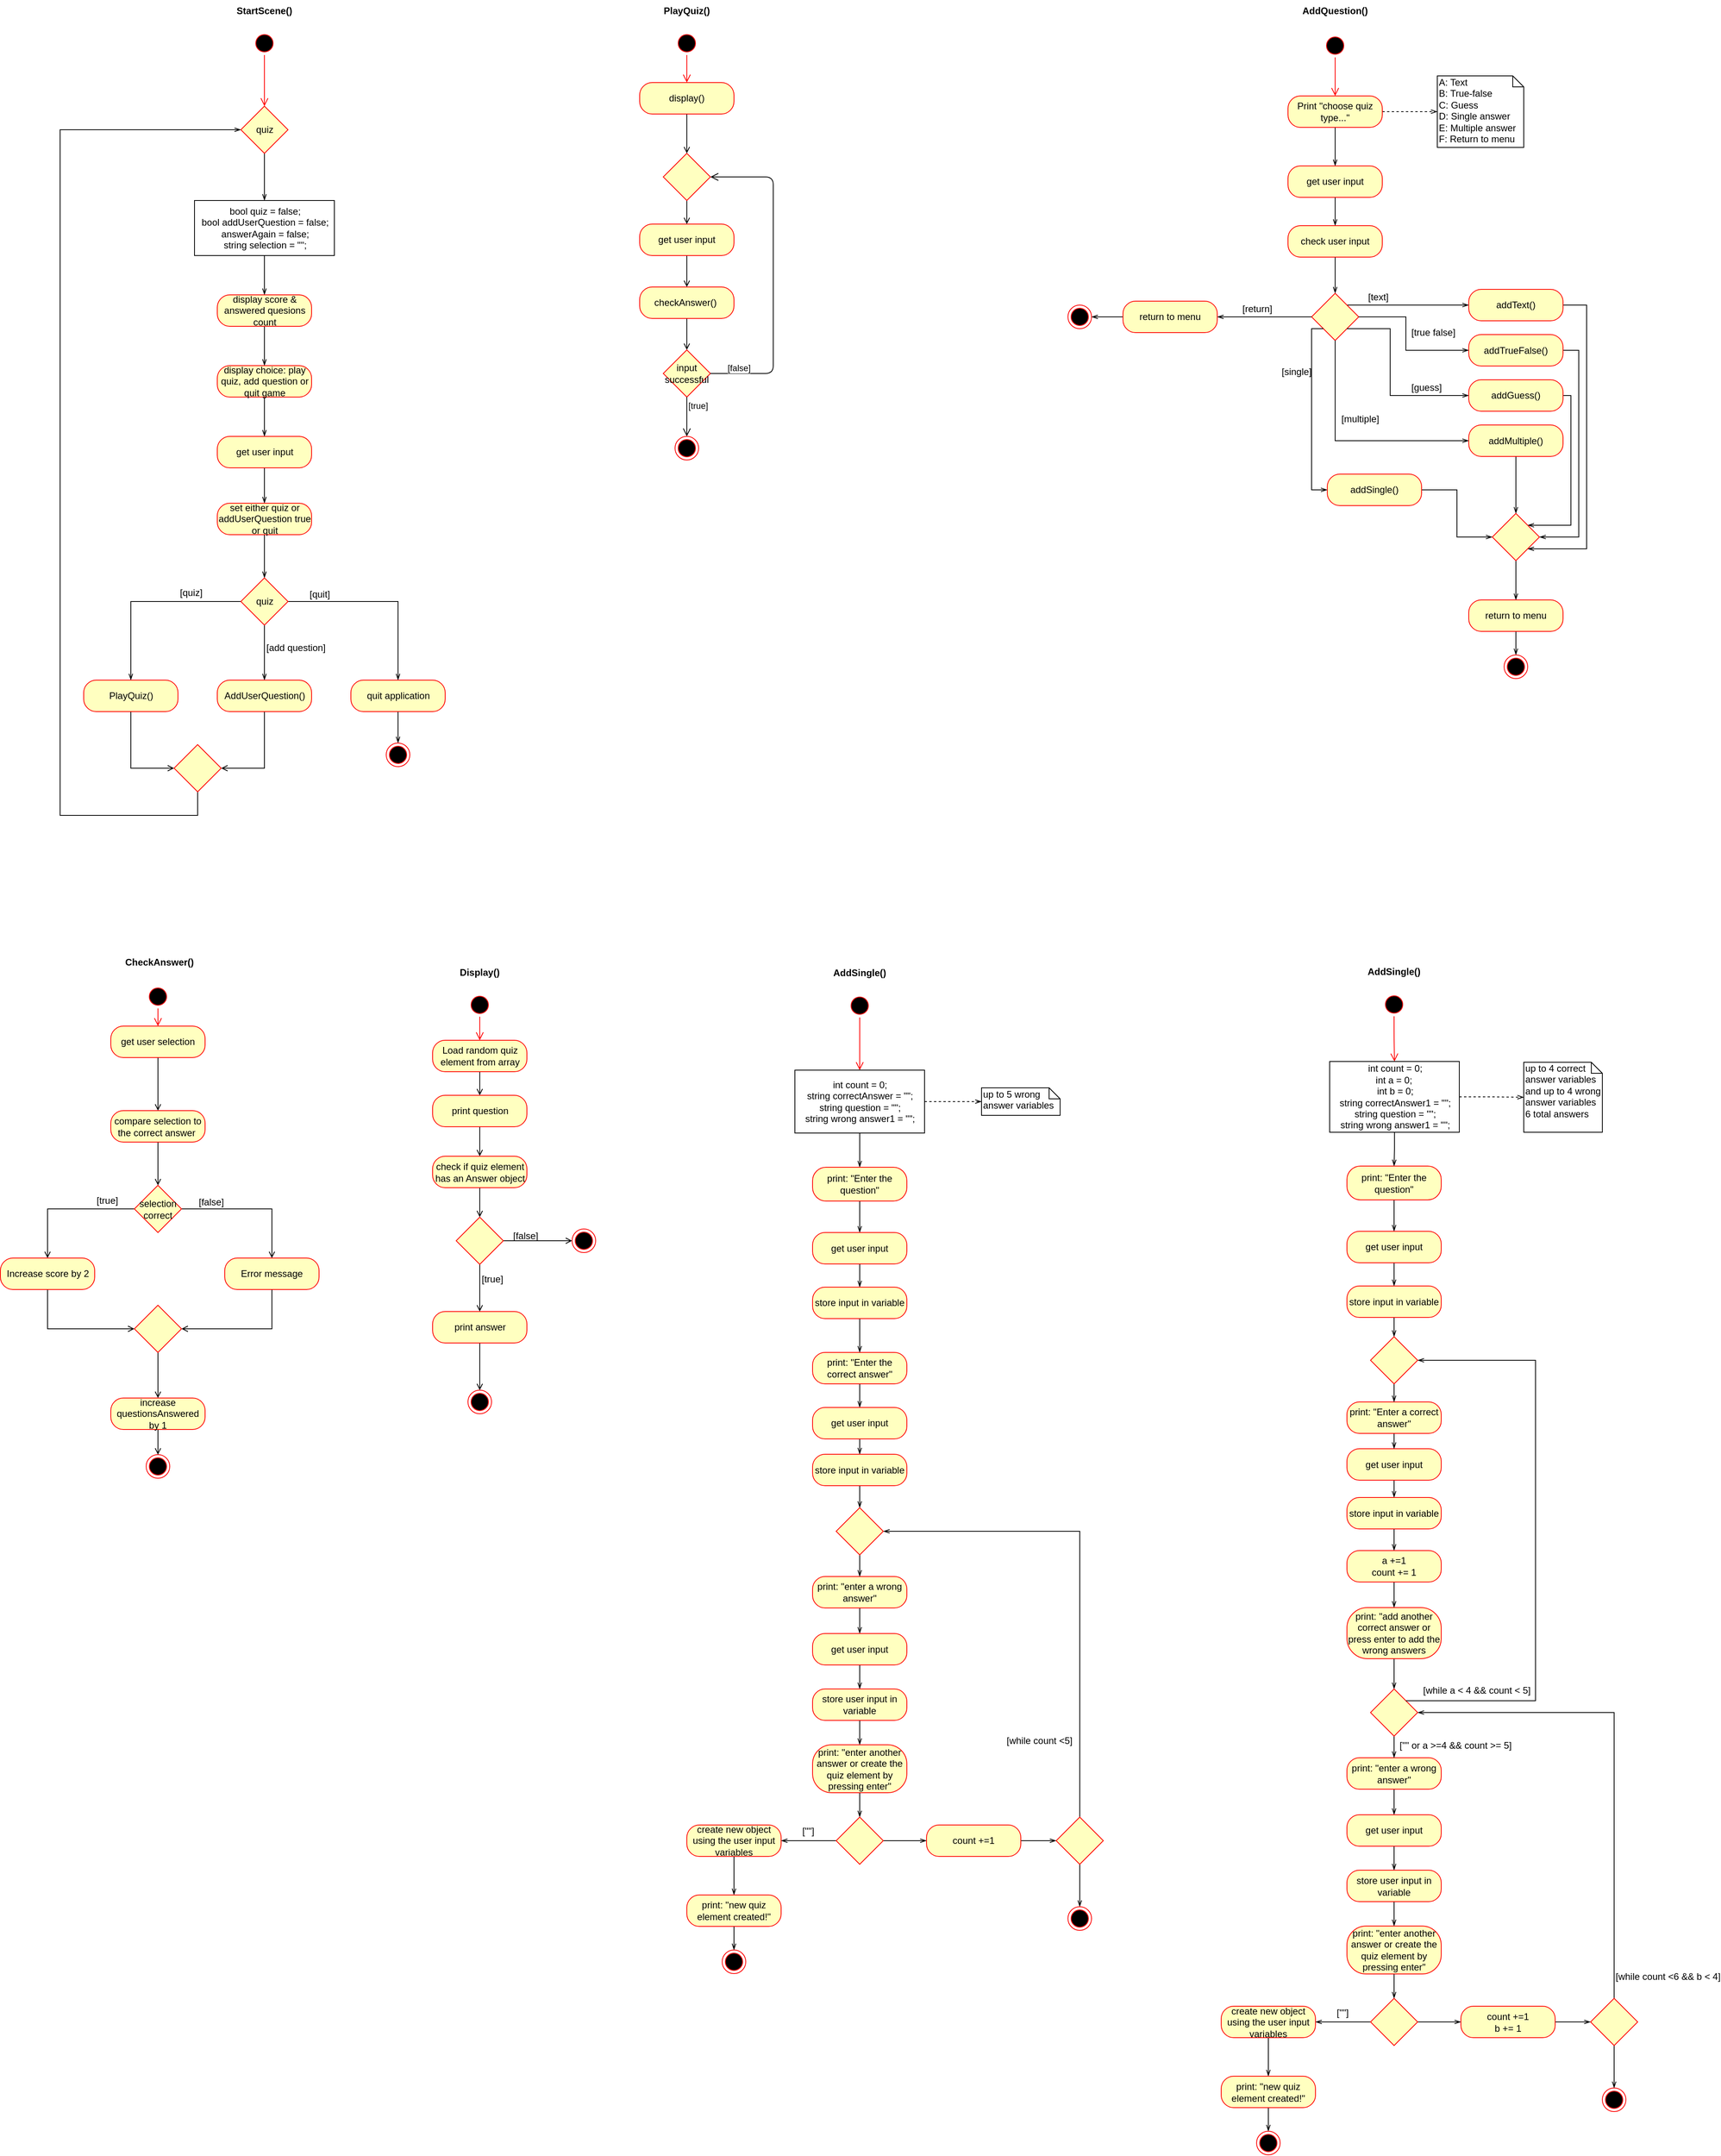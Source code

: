 <mxfile version="12.2.6" type="device" pages="1"><diagram id="QPyOeRReCNAIWzIa81Pn" name="Page-1"><mxGraphModel dx="9387" dy="4620" grid="1" gridSize="10" guides="1" tooltips="1" connect="1" arrows="1" fold="1" page="1" pageScale="1" pageWidth="2339" pageHeight="3300" math="0" shadow="0"><root><mxCell id="0"/><mxCell id="1" parent="0"/><mxCell id="bYRc6YMIkpC92EtMmINO-12" value="" style="ellipse;html=1;shape=startState;fillColor=#000000;strokeColor=#ff0000;" parent="1" vertex="1"><mxGeometry x="945" y="130" width="30" height="30" as="geometry"/></mxCell><mxCell id="bYRc6YMIkpC92EtMmINO-13" value="" style="edgeStyle=orthogonalEdgeStyle;html=1;verticalAlign=bottom;endArrow=open;endSize=8;strokeColor=#ff0000;" parent="1" source="bYRc6YMIkpC92EtMmINO-12" target="bYRc6YMIkpC92EtMmINO-79" edge="1"><mxGeometry relative="1" as="geometry"><mxPoint x="960" y="190" as="targetPoint"/></mxGeometry></mxCell><mxCell id="bYRc6YMIkpC92EtMmINO-24" value="" style="edgeStyle=orthogonalEdgeStyle;rounded=0;orthogonalLoop=1;jettySize=auto;html=1;endArrow=open;endFill=0;" parent="1" source="bYRc6YMIkpC92EtMmINO-20" target="bYRc6YMIkpC92EtMmINO-23" edge="1"><mxGeometry relative="1" as="geometry"/></mxCell><mxCell id="bYRc6YMIkpC92EtMmINO-20" value="get user input" style="rounded=1;whiteSpace=wrap;html=1;arcSize=40;fontColor=#000000;fillColor=#ffffc0;strokeColor=#ff0000;" parent="1" vertex="1"><mxGeometry x="900" y="375" width="120" height="40" as="geometry"/></mxCell><mxCell id="bYRc6YMIkpC92EtMmINO-29" style="edgeStyle=orthogonalEdgeStyle;rounded=0;orthogonalLoop=1;jettySize=auto;html=1;entryX=0.5;entryY=0;entryDx=0;entryDy=0;endArrow=open;endFill=0;" parent="1" source="bYRc6YMIkpC92EtMmINO-23" target="bYRc6YMIkpC92EtMmINO-26" edge="1"><mxGeometry relative="1" as="geometry"/></mxCell><mxCell id="bYRc6YMIkpC92EtMmINO-23" value="checkAnswer()&amp;nbsp;" style="rounded=1;whiteSpace=wrap;html=1;arcSize=40;fontColor=#000000;fillColor=#ffffc0;strokeColor=#ff0000;" parent="1" vertex="1"><mxGeometry x="900" y="455" width="120" height="40" as="geometry"/></mxCell><mxCell id="bYRc6YMIkpC92EtMmINO-26" value="input successful" style="rhombus;whiteSpace=wrap;html=1;fillColor=#ffffc0;strokeColor=#ff0000;" parent="1" vertex="1"><mxGeometry x="930" y="535" width="60" height="60" as="geometry"/></mxCell><mxCell id="bYRc6YMIkpC92EtMmINO-27" value="[true]" style="edgeStyle=orthogonalEdgeStyle;html=1;align=left;verticalAlign=bottom;endArrow=open;endSize=8;strokeColor=#000000;entryX=1;entryY=0.5;entryDx=0;entryDy=0;exitX=1;exitY=0.5;exitDx=0;exitDy=0;" parent="1" source="bYRc6YMIkpC92EtMmINO-26" target="bYRc6YMIkpC92EtMmINO-34" edge="1"><mxGeometry x="-0.61" y="121" relative="1" as="geometry"><mxPoint x="1070" y="555" as="targetPoint"/><Array as="points"><mxPoint x="1070" y="565"/><mxPoint x="1070" y="315"/></Array><mxPoint x="11" y="50" as="offset"/></mxGeometry></mxCell><mxCell id="bYRc6YMIkpC92EtMmINO-28" value="[false]" style="edgeStyle=orthogonalEdgeStyle;html=1;align=left;verticalAlign=top;endArrow=open;endSize=8;strokeColor=#000000;endFill=0;" parent="1" source="bYRc6YMIkpC92EtMmINO-26" target="bYRc6YMIkpC92EtMmINO-30" edge="1"><mxGeometry x="-1" y="71" relative="1" as="geometry"><mxPoint x="960" y="635" as="targetPoint"/><mxPoint x="-21" y="-50" as="offset"/></mxGeometry></mxCell><mxCell id="bYRc6YMIkpC92EtMmINO-30" value="" style="ellipse;html=1;shape=endState;fillColor=#000000;strokeColor=#ff0000;" parent="1" vertex="1"><mxGeometry x="945" y="645" width="30" height="30" as="geometry"/></mxCell><mxCell id="bYRc6YMIkpC92EtMmINO-36" style="edgeStyle=orthogonalEdgeStyle;rounded=0;orthogonalLoop=1;jettySize=auto;html=1;entryX=0.5;entryY=0;entryDx=0;entryDy=0;endArrow=open;endFill=0;" parent="1" source="bYRc6YMIkpC92EtMmINO-34" target="bYRc6YMIkpC92EtMmINO-20" edge="1"><mxGeometry relative="1" as="geometry"/></mxCell><mxCell id="bYRc6YMIkpC92EtMmINO-34" value="" style="rhombus;whiteSpace=wrap;html=1;fillColor=#ffffc0;strokeColor=#ff0000;" parent="1" vertex="1"><mxGeometry x="930" y="285" width="60" height="60" as="geometry"/></mxCell><mxCell id="bYRc6YMIkpC92EtMmINO-37" value="StartScene()" style="text;align=center;fontStyle=1;verticalAlign=middle;spacingLeft=3;spacingRight=3;strokeColor=none;rotatable=0;points=[[0,0.5],[1,0.5]];portConstraint=eastwest;fillColor=#FFFFFF;" parent="1" vertex="1"><mxGeometry x="382.5" y="90" width="80" height="26" as="geometry"/></mxCell><mxCell id="bYRc6YMIkpC92EtMmINO-38" value="" style="ellipse;html=1;shape=startState;fillColor=#000000;strokeColor=#ff0000;" parent="1" vertex="1"><mxGeometry x="407.5" y="130" width="30" height="30" as="geometry"/></mxCell><mxCell id="bYRc6YMIkpC92EtMmINO-39" value="" style="edgeStyle=orthogonalEdgeStyle;html=1;verticalAlign=bottom;endArrow=open;endSize=8;strokeColor=#ff0000;entryX=0.5;entryY=0;entryDx=0;entryDy=0;" parent="1" source="bYRc6YMIkpC92EtMmINO-38" target="fIJEe5A3iBf4UfN_eWvN-70" edge="1"><mxGeometry relative="1" as="geometry"><mxPoint x="422.5" y="190" as="targetPoint"/></mxGeometry></mxCell><mxCell id="bYRc6YMIkpC92EtMmINO-41" value="PlayQuiz()" style="text;align=center;fontStyle=1;verticalAlign=middle;spacingLeft=3;spacingRight=3;strokeColor=none;rotatable=0;points=[[0,0.5],[1,0.5]];portConstraint=eastwest;fillColor=#FFFFFF;" parent="1" vertex="1"><mxGeometry x="920" y="90" width="80" height="26" as="geometry"/></mxCell><mxCell id="bYRc6YMIkpC92EtMmINO-48" style="edgeStyle=orthogonalEdgeStyle;rounded=0;orthogonalLoop=1;jettySize=auto;html=1;entryX=0.5;entryY=0;entryDx=0;entryDy=0;strokeColor=#000000;endArrow=openThin;endFill=0;" parent="1" source="bYRc6YMIkpC92EtMmINO-42" target="bYRc6YMIkpC92EtMmINO-46" edge="1"><mxGeometry relative="1" as="geometry"/></mxCell><mxCell id="bYRc6YMIkpC92EtMmINO-42" value="bool quiz = false;&lt;br&gt;bool addUserQuestion = false;&lt;br&gt;answerAgain = false;&lt;br&gt;string selection = &quot;&quot;;" style="html=1;fillColor=#FFFFFF;" parent="1" vertex="1"><mxGeometry x="333.5" y="345" width="178" height="70" as="geometry"/></mxCell><mxCell id="bYRc6YMIkpC92EtMmINO-50" value="" style="edgeStyle=orthogonalEdgeStyle;rounded=0;orthogonalLoop=1;jettySize=auto;html=1;strokeColor=#000000;endArrow=openThin;endFill=0;" parent="1" source="bYRc6YMIkpC92EtMmINO-46" target="bYRc6YMIkpC92EtMmINO-49" edge="1"><mxGeometry relative="1" as="geometry"/></mxCell><mxCell id="bYRc6YMIkpC92EtMmINO-46" value="display score &amp;amp; answered quesions count" style="rounded=1;whiteSpace=wrap;html=1;arcSize=40;fontColor=#000000;fillColor=#ffffc0;strokeColor=#ff0000;" parent="1" vertex="1"><mxGeometry x="362.5" y="465" width="120" height="40" as="geometry"/></mxCell><mxCell id="bYRc6YMIkpC92EtMmINO-52" value="" style="edgeStyle=orthogonalEdgeStyle;rounded=0;orthogonalLoop=1;jettySize=auto;html=1;strokeColor=#000000;endArrow=openThin;endFill=0;" parent="1" source="bYRc6YMIkpC92EtMmINO-49" target="bYRc6YMIkpC92EtMmINO-51" edge="1"><mxGeometry relative="1" as="geometry"/></mxCell><mxCell id="bYRc6YMIkpC92EtMmINO-49" value="display choice: play quiz, add question or quit game" style="rounded=1;whiteSpace=wrap;html=1;arcSize=40;fontColor=#000000;fillColor=#ffffc0;strokeColor=#ff0000;" parent="1" vertex="1"><mxGeometry x="362.5" y="555" width="120" height="40" as="geometry"/></mxCell><mxCell id="bYRc6YMIkpC92EtMmINO-56" value="" style="edgeStyle=orthogonalEdgeStyle;rounded=0;orthogonalLoop=1;jettySize=auto;html=1;strokeColor=#000000;endArrow=openThin;endFill=0;" parent="1" source="bYRc6YMIkpC92EtMmINO-51" target="bYRc6YMIkpC92EtMmINO-55" edge="1"><mxGeometry relative="1" as="geometry"/></mxCell><mxCell id="bYRc6YMIkpC92EtMmINO-51" value="get user input" style="rounded=1;whiteSpace=wrap;html=1;arcSize=40;fontColor=#000000;fillColor=#ffffc0;strokeColor=#ff0000;" parent="1" vertex="1"><mxGeometry x="362.5" y="645" width="120" height="40" as="geometry"/></mxCell><mxCell id="bYRc6YMIkpC92EtMmINO-61" style="edgeStyle=orthogonalEdgeStyle;rounded=0;orthogonalLoop=1;jettySize=auto;html=1;entryX=0.5;entryY=0;entryDx=0;entryDy=0;strokeColor=#000000;endArrow=openThin;endFill=0;" parent="1" source="bYRc6YMIkpC92EtMmINO-55" target="bYRc6YMIkpC92EtMmINO-60" edge="1"><mxGeometry relative="1" as="geometry"/></mxCell><mxCell id="bYRc6YMIkpC92EtMmINO-55" value="set either quiz or addUserQuestion true or quit" style="rounded=1;whiteSpace=wrap;html=1;arcSize=40;fontColor=#000000;fillColor=#ffffc0;strokeColor=#ff0000;" parent="1" vertex="1"><mxGeometry x="362.5" y="730" width="120" height="40" as="geometry"/></mxCell><mxCell id="bYRc6YMIkpC92EtMmINO-71" style="edgeStyle=orthogonalEdgeStyle;rounded=0;orthogonalLoop=1;jettySize=auto;html=1;exitX=0;exitY=0.5;exitDx=0;exitDy=0;entryX=0.5;entryY=0;entryDx=0;entryDy=0;strokeColor=#000000;endArrow=openThin;endFill=0;" parent="1" source="bYRc6YMIkpC92EtMmINO-60" target="bYRc6YMIkpC92EtMmINO-63" edge="1"><mxGeometry relative="1" as="geometry"/></mxCell><mxCell id="bYRc6YMIkpC92EtMmINO-74" style="edgeStyle=orthogonalEdgeStyle;rounded=0;orthogonalLoop=1;jettySize=auto;html=1;strokeColor=#000000;endArrow=openThin;endFill=0;" parent="1" source="bYRc6YMIkpC92EtMmINO-60" target="bYRc6YMIkpC92EtMmINO-73" edge="1"><mxGeometry relative="1" as="geometry"/></mxCell><mxCell id="fIJEe5A3iBf4UfN_eWvN-24" style="edgeStyle=orthogonalEdgeStyle;rounded=0;orthogonalLoop=1;jettySize=auto;html=1;exitX=1;exitY=0.5;exitDx=0;exitDy=0;entryX=0.5;entryY=0;entryDx=0;entryDy=0;endArrow=openThin;endFill=0;" edge="1" parent="1" source="bYRc6YMIkpC92EtMmINO-60" target="fIJEe5A3iBf4UfN_eWvN-23"><mxGeometry relative="1" as="geometry"/></mxCell><mxCell id="bYRc6YMIkpC92EtMmINO-60" value="quiz" style="rhombus;whiteSpace=wrap;html=1;fillColor=#ffffc0;strokeColor=#ff0000;" parent="1" vertex="1"><mxGeometry x="392.5" y="825" width="60" height="60" as="geometry"/></mxCell><mxCell id="bYRc6YMIkpC92EtMmINO-78" style="edgeStyle=orthogonalEdgeStyle;rounded=0;orthogonalLoop=1;jettySize=auto;html=1;strokeColor=#000000;endArrow=open;endFill=0;entryX=0;entryY=0.5;entryDx=0;entryDy=0;" parent="1" source="bYRc6YMIkpC92EtMmINO-63" target="fIJEe5A3iBf4UfN_eWvN-68" edge="1"><mxGeometry relative="1" as="geometry"><mxPoint x="252.5" y="1035" as="targetPoint"/></mxGeometry></mxCell><mxCell id="bYRc6YMIkpC92EtMmINO-63" value="PlayQuiz()" style="rounded=1;whiteSpace=wrap;html=1;arcSize=40;fontColor=#000000;fillColor=#ffffc0;strokeColor=#ff0000;" parent="1" vertex="1"><mxGeometry x="192.5" y="955" width="120" height="40" as="geometry"/></mxCell><mxCell id="bYRc6YMIkpC92EtMmINO-68" value="[add question]" style="text;html=1;" parent="1" vertex="1"><mxGeometry x="422.5" y="900" width="60" height="30" as="geometry"/></mxCell><mxCell id="bYRc6YMIkpC92EtMmINO-69" value="[quiz]" style="text;html=1;" parent="1" vertex="1"><mxGeometry x="312.5" y="830" width="50" height="30" as="geometry"/></mxCell><mxCell id="bYRc6YMIkpC92EtMmINO-77" style="edgeStyle=orthogonalEdgeStyle;rounded=0;orthogonalLoop=1;jettySize=auto;html=1;entryX=1;entryY=0.5;entryDx=0;entryDy=0;strokeColor=#000000;endArrow=open;endFill=0;" parent="1" source="bYRc6YMIkpC92EtMmINO-73" target="fIJEe5A3iBf4UfN_eWvN-68" edge="1"><mxGeometry relative="1" as="geometry"><mxPoint x="422.5" y="1035" as="targetPoint"/></mxGeometry></mxCell><mxCell id="bYRc6YMIkpC92EtMmINO-73" value="AddUserQuestion()" style="rounded=1;whiteSpace=wrap;html=1;arcSize=40;fontColor=#000000;fillColor=#ffffc0;strokeColor=#ff0000;" parent="1" vertex="1"><mxGeometry x="362.5" y="955" width="120" height="40" as="geometry"/></mxCell><mxCell id="bYRc6YMIkpC92EtMmINO-81" style="edgeStyle=orthogonalEdgeStyle;rounded=0;orthogonalLoop=1;jettySize=auto;html=1;strokeColor=#000000;endArrow=open;endFill=0;" parent="1" source="bYRc6YMIkpC92EtMmINO-79" target="bYRc6YMIkpC92EtMmINO-34" edge="1"><mxGeometry relative="1" as="geometry"/></mxCell><mxCell id="bYRc6YMIkpC92EtMmINO-79" value="display()" style="rounded=1;whiteSpace=wrap;html=1;arcSize=40;fontColor=#000000;fillColor=#ffffc0;strokeColor=#ff0000;" parent="1" vertex="1"><mxGeometry x="900" y="195" width="120" height="40" as="geometry"/></mxCell><mxCell id="bYRc6YMIkpC92EtMmINO-83" value="Display()" style="text;align=center;fontStyle=1;verticalAlign=middle;spacingLeft=3;spacingRight=3;strokeColor=none;rotatable=0;points=[[0,0.5],[1,0.5]];portConstraint=eastwest;fillColor=#FFFFFF;" parent="1" vertex="1"><mxGeometry x="656.5" y="1313" width="80" height="26" as="geometry"/></mxCell><mxCell id="bYRc6YMIkpC92EtMmINO-84" value="" style="ellipse;html=1;shape=startState;fillColor=#000000;strokeColor=#ff0000;" parent="1" vertex="1"><mxGeometry x="681.5" y="1353" width="30" height="30" as="geometry"/></mxCell><mxCell id="bYRc6YMIkpC92EtMmINO-85" value="" style="edgeStyle=orthogonalEdgeStyle;html=1;verticalAlign=bottom;endArrow=open;endSize=8;strokeColor=#ff0000;entryX=0.5;entryY=0;entryDx=0;entryDy=0;" parent="1" source="bYRc6YMIkpC92EtMmINO-84" target="bYRc6YMIkpC92EtMmINO-86" edge="1"><mxGeometry relative="1" as="geometry"><mxPoint x="696.5" y="1413" as="targetPoint"/></mxGeometry></mxCell><mxCell id="bYRc6YMIkpC92EtMmINO-91" style="edgeStyle=orthogonalEdgeStyle;rounded=0;orthogonalLoop=1;jettySize=auto;html=1;strokeColor=#000000;endArrow=open;endFill=0;" parent="1" source="bYRc6YMIkpC92EtMmINO-86" target="bYRc6YMIkpC92EtMmINO-89" edge="1"><mxGeometry relative="1" as="geometry"/></mxCell><mxCell id="bYRc6YMIkpC92EtMmINO-86" value="Load random quiz element from array" style="rounded=1;whiteSpace=wrap;html=1;arcSize=40;fontColor=#000000;fillColor=#ffffc0;strokeColor=#ff0000;" parent="1" vertex="1"><mxGeometry x="636.5" y="1413" width="120" height="40" as="geometry"/></mxCell><mxCell id="bYRc6YMIkpC92EtMmINO-92" style="edgeStyle=orthogonalEdgeStyle;rounded=0;orthogonalLoop=1;jettySize=auto;html=1;strokeColor=#000000;entryX=0.5;entryY=0;entryDx=0;entryDy=0;endArrow=open;endFill=0;" parent="1" source="bYRc6YMIkpC92EtMmINO-89" target="bYRc6YMIkpC92EtMmINO-93" edge="1"><mxGeometry relative="1" as="geometry"><mxPoint x="696.5" y="1573" as="targetPoint"/></mxGeometry></mxCell><mxCell id="bYRc6YMIkpC92EtMmINO-89" value="print question" style="rounded=1;whiteSpace=wrap;html=1;arcSize=40;fontColor=#000000;fillColor=#ffffc0;strokeColor=#ff0000;" parent="1" vertex="1"><mxGeometry x="636.5" y="1483" width="120" height="40" as="geometry"/></mxCell><mxCell id="bYRc6YMIkpC92EtMmINO-99" style="edgeStyle=orthogonalEdgeStyle;rounded=0;orthogonalLoop=1;jettySize=auto;html=1;strokeColor=#000000;endArrow=open;endFill=0;" parent="1" source="bYRc6YMIkpC92EtMmINO-93" target="bYRc6YMIkpC92EtMmINO-98" edge="1"><mxGeometry relative="1" as="geometry"/></mxCell><mxCell id="bYRc6YMIkpC92EtMmINO-93" value="check if quiz element has an Answer object" style="rounded=1;whiteSpace=wrap;html=1;arcSize=40;fontColor=#000000;fillColor=#ffffc0;strokeColor=#ff0000;" parent="1" vertex="1"><mxGeometry x="636.5" y="1560.5" width="120" height="40" as="geometry"/></mxCell><mxCell id="bYRc6YMIkpC92EtMmINO-101" style="edgeStyle=orthogonalEdgeStyle;rounded=0;orthogonalLoop=1;jettySize=auto;html=1;strokeColor=#000000;entryX=0;entryY=0.5;entryDx=0;entryDy=0;endArrow=open;endFill=0;" parent="1" source="bYRc6YMIkpC92EtMmINO-98" target="bYRc6YMIkpC92EtMmINO-170" edge="1"><mxGeometry relative="1" as="geometry"><mxPoint x="1026.794" y="1758" as="targetPoint"/></mxGeometry></mxCell><mxCell id="bYRc6YMIkpC92EtMmINO-107" style="edgeStyle=orthogonalEdgeStyle;rounded=0;orthogonalLoop=1;jettySize=auto;html=1;entryX=0.5;entryY=0;entryDx=0;entryDy=0;strokeColor=#000000;endArrow=open;endFill=0;" parent="1" source="bYRc6YMIkpC92EtMmINO-98" target="bYRc6YMIkpC92EtMmINO-112" edge="1"><mxGeometry relative="1" as="geometry"><mxPoint x="696.5" y="1758" as="targetPoint"/></mxGeometry></mxCell><mxCell id="bYRc6YMIkpC92EtMmINO-98" value="" style="rhombus;whiteSpace=wrap;html=1;fillColor=#ffffc0;strokeColor=#ff0000;" parent="1" vertex="1"><mxGeometry x="666.5" y="1638" width="60" height="60" as="geometry"/></mxCell><mxCell id="bYRc6YMIkpC92EtMmINO-104" value="[false]" style="text;html=1;" parent="1" vertex="1"><mxGeometry x="736.5" y="1648" width="60" height="30" as="geometry"/></mxCell><mxCell id="bYRc6YMIkpC92EtMmINO-115" value="" style="edgeStyle=orthogonalEdgeStyle;rounded=0;orthogonalLoop=1;jettySize=auto;html=1;strokeColor=#000000;entryX=0.5;entryY=0;entryDx=0;entryDy=0;endArrow=open;endFill=0;" parent="1" source="bYRc6YMIkpC92EtMmINO-112" target="bYRc6YMIkpC92EtMmINO-154" edge="1"><mxGeometry relative="1" as="geometry"><mxPoint x="696.5" y="1843" as="targetPoint"/></mxGeometry></mxCell><mxCell id="bYRc6YMIkpC92EtMmINO-112" value="print answer" style="rounded=1;whiteSpace=wrap;html=1;arcSize=40;fontColor=#000000;fillColor=#ffffc0;strokeColor=#ff0000;" parent="1" vertex="1"><mxGeometry x="636.5" y="1758" width="120" height="40" as="geometry"/></mxCell><mxCell id="bYRc6YMIkpC92EtMmINO-108" value="[true]" style="text;html=1;" parent="1" vertex="1"><mxGeometry x="696.5" y="1703" width="50" height="30" as="geometry"/></mxCell><mxCell id="bYRc6YMIkpC92EtMmINO-126" value="CheckAnswer()" style="text;align=center;fontStyle=1;verticalAlign=middle;spacingLeft=3;spacingRight=3;strokeColor=none;rotatable=0;points=[[0,0.5],[1,0.5]];portConstraint=eastwest;fillColor=#FFFFFF;" parent="1" vertex="1"><mxGeometry x="249" y="1300" width="80" height="26" as="geometry"/></mxCell><mxCell id="bYRc6YMIkpC92EtMmINO-127" value="" style="ellipse;html=1;shape=startState;fillColor=#000000;strokeColor=#ff0000;" parent="1" vertex="1"><mxGeometry x="272" y="1342.5" width="30" height="30" as="geometry"/></mxCell><mxCell id="bYRc6YMIkpC92EtMmINO-128" value="" style="edgeStyle=orthogonalEdgeStyle;html=1;verticalAlign=bottom;endArrow=open;endSize=8;strokeColor=#ff0000;" parent="1" source="bYRc6YMIkpC92EtMmINO-127" target="bYRc6YMIkpC92EtMmINO-137" edge="1"><mxGeometry relative="1" as="geometry"><mxPoint x="289" y="1382.5" as="targetPoint"/></mxGeometry></mxCell><mxCell id="bYRc6YMIkpC92EtMmINO-147" value="" style="edgeStyle=orthogonalEdgeStyle;rounded=0;orthogonalLoop=1;jettySize=auto;html=1;strokeColor=#000000;endArrow=open;endFill=0;" parent="1" source="bYRc6YMIkpC92EtMmINO-137" target="bYRc6YMIkpC92EtMmINO-146" edge="1"><mxGeometry relative="1" as="geometry"/></mxCell><mxCell id="bYRc6YMIkpC92EtMmINO-137" value="get user selection" style="rounded=1;whiteSpace=wrap;html=1;arcSize=40;fontColor=#000000;fillColor=#ffffc0;strokeColor=#ff0000;" parent="1" vertex="1"><mxGeometry x="227" y="1395" width="120" height="40" as="geometry"/></mxCell><mxCell id="bYRc6YMIkpC92EtMmINO-153" style="edgeStyle=orthogonalEdgeStyle;rounded=0;orthogonalLoop=1;jettySize=auto;html=1;strokeColor=#000000;endArrow=open;endFill=0;" parent="1" source="bYRc6YMIkpC92EtMmINO-146" target="bYRc6YMIkpC92EtMmINO-150" edge="1"><mxGeometry relative="1" as="geometry"/></mxCell><mxCell id="bYRc6YMIkpC92EtMmINO-146" value="compare selection to the correct answer&amp;nbsp;" style="rounded=1;whiteSpace=wrap;html=1;arcSize=40;fontColor=#000000;fillColor=#ffffc0;strokeColor=#ff0000;" parent="1" vertex="1"><mxGeometry x="227" y="1502.5" width="120" height="40" as="geometry"/></mxCell><mxCell id="bYRc6YMIkpC92EtMmINO-148" style="edgeStyle=orthogonalEdgeStyle;rounded=0;orthogonalLoop=1;jettySize=auto;html=1;strokeColor=#000000;entryX=0.5;entryY=0;entryDx=0;entryDy=0;endArrow=open;endFill=0;" parent="1" source="bYRc6YMIkpC92EtMmINO-150" target="bYRc6YMIkpC92EtMmINO-176" edge="1"><mxGeometry relative="1" as="geometry"><mxPoint x="616.794" y="1712.5" as="targetPoint"/></mxGeometry></mxCell><mxCell id="bYRc6YMIkpC92EtMmINO-149" style="edgeStyle=orthogonalEdgeStyle;rounded=0;orthogonalLoop=1;jettySize=auto;html=1;exitX=0;exitY=0.5;exitDx=0;exitDy=0;entryX=0.5;entryY=0;entryDx=0;entryDy=0;strokeColor=#000000;endArrow=open;endFill=0;" parent="1" source="bYRc6YMIkpC92EtMmINO-150" target="bYRc6YMIkpC92EtMmINO-172" edge="1"><mxGeometry relative="1" as="geometry"><mxPoint x="146.794" y="1697.029" as="targetPoint"/></mxGeometry></mxCell><mxCell id="bYRc6YMIkpC92EtMmINO-150" value="selection correct" style="rhombus;whiteSpace=wrap;html=1;fillColor=#ffffc0;strokeColor=#ff0000;" parent="1" vertex="1"><mxGeometry x="257" y="1597.5" width="60" height="60" as="geometry"/></mxCell><mxCell id="bYRc6YMIkpC92EtMmINO-151" value="[false]" style="text;html=1;" parent="1" vertex="1"><mxGeometry x="337" y="1605" width="60" height="30" as="geometry"/></mxCell><mxCell id="bYRc6YMIkpC92EtMmINO-152" value="[true]" style="text;html=1;" parent="1" vertex="1"><mxGeometry x="206.5" y="1602.5" width="50" height="30" as="geometry"/></mxCell><mxCell id="bYRc6YMIkpC92EtMmINO-154" value="" style="ellipse;html=1;shape=endState;fillColor=#000000;strokeColor=#ff0000;" parent="1" vertex="1"><mxGeometry x="681.5" y="1858" width="30" height="30" as="geometry"/></mxCell><mxCell id="bYRc6YMIkpC92EtMmINO-170" value="" style="ellipse;html=1;shape=endState;fillColor=#000000;strokeColor=#ff0000;" parent="1" vertex="1"><mxGeometry x="814" y="1653" width="30" height="30" as="geometry"/></mxCell><mxCell id="bYRc6YMIkpC92EtMmINO-179" style="edgeStyle=orthogonalEdgeStyle;rounded=0;orthogonalLoop=1;jettySize=auto;html=1;entryX=0;entryY=0.5;entryDx=0;entryDy=0;strokeColor=#000000;exitX=0.5;exitY=1;exitDx=0;exitDy=0;endArrow=open;endFill=0;" parent="1" source="bYRc6YMIkpC92EtMmINO-172" target="bYRc6YMIkpC92EtMmINO-177" edge="1"><mxGeometry relative="1" as="geometry"/></mxCell><mxCell id="bYRc6YMIkpC92EtMmINO-172" value="Increase score by 2" style="rounded=1;whiteSpace=wrap;html=1;arcSize=40;fontColor=#000000;fillColor=#ffffc0;strokeColor=#ff0000;" parent="1" vertex="1"><mxGeometry x="86.5" y="1690" width="120" height="40" as="geometry"/></mxCell><mxCell id="bYRc6YMIkpC92EtMmINO-180" style="edgeStyle=orthogonalEdgeStyle;rounded=0;orthogonalLoop=1;jettySize=auto;html=1;entryX=1;entryY=0.5;entryDx=0;entryDy=0;strokeColor=#000000;exitX=0.5;exitY=1;exitDx=0;exitDy=0;endArrow=open;endFill=0;" parent="1" source="bYRc6YMIkpC92EtMmINO-176" target="bYRc6YMIkpC92EtMmINO-177" edge="1"><mxGeometry relative="1" as="geometry"/></mxCell><mxCell id="bYRc6YMIkpC92EtMmINO-176" value="Error message" style="rounded=1;whiteSpace=wrap;html=1;arcSize=40;fontColor=#000000;fillColor=#ffffc0;strokeColor=#ff0000;" parent="1" vertex="1"><mxGeometry x="372" y="1690" width="120" height="40" as="geometry"/></mxCell><mxCell id="bYRc6YMIkpC92EtMmINO-185" style="edgeStyle=orthogonalEdgeStyle;rounded=0;orthogonalLoop=1;jettySize=auto;html=1;entryX=0.5;entryY=0;entryDx=0;entryDy=0;strokeColor=#000000;endArrow=open;endFill=0;" parent="1" source="bYRc6YMIkpC92EtMmINO-177" target="bYRc6YMIkpC92EtMmINO-184" edge="1"><mxGeometry relative="1" as="geometry"/></mxCell><mxCell id="bYRc6YMIkpC92EtMmINO-177" value="" style="rhombus;whiteSpace=wrap;html=1;fillColor=#ffffc0;strokeColor=#ff0000;" parent="1" vertex="1"><mxGeometry x="257" y="1750" width="60" height="60" as="geometry"/></mxCell><mxCell id="bYRc6YMIkpC92EtMmINO-183" value="" style="ellipse;html=1;shape=endState;fillColor=#000000;strokeColor=#ff0000;" parent="1" vertex="1"><mxGeometry x="272" y="1940" width="30" height="30" as="geometry"/></mxCell><mxCell id="bYRc6YMIkpC92EtMmINO-187" style="edgeStyle=orthogonalEdgeStyle;rounded=0;orthogonalLoop=1;jettySize=auto;html=1;entryX=0.5;entryY=0;entryDx=0;entryDy=0;strokeColor=#000000;endArrow=open;endFill=0;" parent="1" source="bYRc6YMIkpC92EtMmINO-184" target="bYRc6YMIkpC92EtMmINO-183" edge="1"><mxGeometry relative="1" as="geometry"/></mxCell><mxCell id="bYRc6YMIkpC92EtMmINO-184" value="increase questionsAnswered by 1" style="rounded=1;whiteSpace=wrap;html=1;arcSize=40;fontColor=#000000;fillColor=#ffffc0;strokeColor=#ff0000;" parent="1" vertex="1"><mxGeometry x="227" y="1868" width="120" height="40" as="geometry"/></mxCell><mxCell id="bYRc6YMIkpC92EtMmINO-194" value="AddQuestion()" style="text;align=center;fontStyle=1;verticalAlign=middle;spacingLeft=3;spacingRight=3;strokeColor=none;rotatable=0;points=[[0,0.5],[1,0.5]];portConstraint=eastwest;fillColor=#FFFFFF;" parent="1" vertex="1"><mxGeometry x="1745" y="90" width="80" height="26" as="geometry"/></mxCell><mxCell id="bYRc6YMIkpC92EtMmINO-195" value="" style="ellipse;html=1;shape=startState;fillColor=#000000;strokeColor=#ff0000;" parent="1" vertex="1"><mxGeometry x="1770" y="133" width="30" height="30" as="geometry"/></mxCell><mxCell id="bYRc6YMIkpC92EtMmINO-196" value="" style="edgeStyle=orthogonalEdgeStyle;html=1;verticalAlign=bottom;endArrow=open;endSize=8;strokeColor=#ff0000;entryX=0.5;entryY=0;entryDx=0;entryDy=0;" parent="1" source="bYRc6YMIkpC92EtMmINO-195" target="fIJEe5A3iBf4UfN_eWvN-8" edge="1"><mxGeometry relative="1" as="geometry"><mxPoint x="1786" y="212" as="targetPoint"/></mxGeometry></mxCell><mxCell id="fIJEe5A3iBf4UfN_eWvN-7" style="edgeStyle=orthogonalEdgeStyle;rounded=0;orthogonalLoop=1;jettySize=auto;html=1;dashed=1;endArrow=openThin;endFill=0;" edge="1" parent="1" source="fIJEe5A3iBf4UfN_eWvN-8" target="fIJEe5A3iBf4UfN_eWvN-9"><mxGeometry relative="1" as="geometry"/></mxCell><mxCell id="fIJEe5A3iBf4UfN_eWvN-11" value="" style="edgeStyle=orthogonalEdgeStyle;rounded=0;orthogonalLoop=1;jettySize=auto;html=1;endArrow=openThin;endFill=0;" edge="1" parent="1" source="fIJEe5A3iBf4UfN_eWvN-8" target="fIJEe5A3iBf4UfN_eWvN-10"><mxGeometry relative="1" as="geometry"/></mxCell><mxCell id="fIJEe5A3iBf4UfN_eWvN-8" value="Print &quot;choose quiz type...&quot;" style="rounded=1;whiteSpace=wrap;html=1;arcSize=40;fontColor=#000000;fillColor=#ffffc0;strokeColor=#ff0000;" vertex="1" parent="1"><mxGeometry x="1725" y="212" width="120" height="40" as="geometry"/></mxCell><mxCell id="fIJEe5A3iBf4UfN_eWvN-13" value="" style="edgeStyle=orthogonalEdgeStyle;rounded=0;orthogonalLoop=1;jettySize=auto;html=1;endArrow=openThin;endFill=0;" edge="1" parent="1" source="fIJEe5A3iBf4UfN_eWvN-10" target="fIJEe5A3iBf4UfN_eWvN-12"><mxGeometry relative="1" as="geometry"/></mxCell><mxCell id="fIJEe5A3iBf4UfN_eWvN-10" value="get user input" style="rounded=1;whiteSpace=wrap;html=1;arcSize=40;fontColor=#000000;fillColor=#ffffc0;strokeColor=#ff0000;" vertex="1" parent="1"><mxGeometry x="1725" y="301" width="120" height="40" as="geometry"/></mxCell><mxCell id="fIJEe5A3iBf4UfN_eWvN-15" value="" style="edgeStyle=orthogonalEdgeStyle;rounded=0;orthogonalLoop=1;jettySize=auto;html=1;endArrow=openThin;endFill=0;entryX=0.5;entryY=0;entryDx=0;entryDy=0;" edge="1" parent="1" source="fIJEe5A3iBf4UfN_eWvN-12" target="fIJEe5A3iBf4UfN_eWvN-31"><mxGeometry relative="1" as="geometry"><mxPoint x="1785" y="453" as="targetPoint"/></mxGeometry></mxCell><mxCell id="fIJEe5A3iBf4UfN_eWvN-12" value="check user input" style="rounded=1;whiteSpace=wrap;html=1;arcSize=40;fontColor=#000000;fillColor=#ffffc0;strokeColor=#ff0000;" vertex="1" parent="1"><mxGeometry x="1725" y="377" width="120" height="40" as="geometry"/></mxCell><mxCell id="fIJEe5A3iBf4UfN_eWvN-9" value="A: Text&lt;br&gt;B: True-false&lt;br&gt;C: Guess&lt;br&gt;D: Single answer&lt;br&gt;E: Multiple answer&lt;br&gt;F: Return to menu" style="shape=note;whiteSpace=wrap;html=1;size=14;verticalAlign=top;align=left;spacingTop=-6;" vertex="1" parent="1"><mxGeometry x="1915" y="186.5" width="110" height="91" as="geometry"/></mxCell><mxCell id="fIJEe5A3iBf4UfN_eWvN-26" style="edgeStyle=orthogonalEdgeStyle;rounded=0;orthogonalLoop=1;jettySize=auto;html=1;entryX=0.5;entryY=0;entryDx=0;entryDy=0;endArrow=openThin;endFill=0;" edge="1" parent="1" source="fIJEe5A3iBf4UfN_eWvN-23" target="fIJEe5A3iBf4UfN_eWvN-25"><mxGeometry relative="1" as="geometry"/></mxCell><mxCell id="fIJEe5A3iBf4UfN_eWvN-23" value="quit application" style="rounded=1;whiteSpace=wrap;html=1;arcSize=40;fontColor=#000000;fillColor=#ffffc0;strokeColor=#ff0000;" vertex="1" parent="1"><mxGeometry x="532.5" y="955" width="120" height="40" as="geometry"/></mxCell><mxCell id="fIJEe5A3iBf4UfN_eWvN-25" value="" style="ellipse;html=1;shape=endState;fillColor=#000000;strokeColor=#ff0000;" vertex="1" parent="1"><mxGeometry x="577.5" y="1035" width="30" height="30" as="geometry"/></mxCell><mxCell id="fIJEe5A3iBf4UfN_eWvN-27" value="[quit]" style="text;html=1;" vertex="1" parent="1"><mxGeometry x="478" y="832" width="50" height="30" as="geometry"/></mxCell><mxCell id="fIJEe5A3iBf4UfN_eWvN-33" style="edgeStyle=orthogonalEdgeStyle;rounded=0;orthogonalLoop=1;jettySize=auto;html=1;entryX=0;entryY=0.5;entryDx=0;entryDy=0;endArrow=openThin;endFill=0;exitX=1;exitY=0;exitDx=0;exitDy=0;" edge="1" parent="1" source="fIJEe5A3iBf4UfN_eWvN-31" target="fIJEe5A3iBf4UfN_eWvN-32"><mxGeometry relative="1" as="geometry"/></mxCell><mxCell id="fIJEe5A3iBf4UfN_eWvN-31" value="" style="rhombus;whiteSpace=wrap;html=1;fillColor=#ffffc0;strokeColor=#ff0000;" vertex="1" parent="1"><mxGeometry x="1755" y="463" width="60" height="60" as="geometry"/></mxCell><mxCell id="fIJEe5A3iBf4UfN_eWvN-60" style="edgeStyle=orthogonalEdgeStyle;rounded=0;orthogonalLoop=1;jettySize=auto;html=1;entryX=1;entryY=1;entryDx=0;entryDy=0;endArrow=openThin;endFill=0;exitX=1;exitY=0.5;exitDx=0;exitDy=0;" edge="1" parent="1" source="fIJEe5A3iBf4UfN_eWvN-32" target="fIJEe5A3iBf4UfN_eWvN-55"><mxGeometry relative="1" as="geometry"><Array as="points"><mxPoint x="2105" y="478"/><mxPoint x="2105" y="788"/></Array></mxGeometry></mxCell><mxCell id="fIJEe5A3iBf4UfN_eWvN-32" value="addText()" style="rounded=1;whiteSpace=wrap;html=1;arcSize=40;fontColor=#000000;fillColor=#ffffc0;strokeColor=#ff0000;" vertex="1" parent="1"><mxGeometry x="1955" y="458" width="120" height="40" as="geometry"/></mxCell><mxCell id="fIJEe5A3iBf4UfN_eWvN-34" value="[text]" style="text;html=1;resizable=0;points=[];autosize=1;align=left;verticalAlign=top;spacingTop=-4;" vertex="1" parent="1"><mxGeometry x="1824.5" y="458" width="40" height="20" as="geometry"/></mxCell><mxCell id="fIJEe5A3iBf4UfN_eWvN-35" style="edgeStyle=orthogonalEdgeStyle;rounded=0;orthogonalLoop=1;jettySize=auto;html=1;entryX=0;entryY=0.5;entryDx=0;entryDy=0;endArrow=openThin;endFill=0;exitX=1;exitY=0.5;exitDx=0;exitDy=0;" edge="1" parent="1" target="fIJEe5A3iBf4UfN_eWvN-36" source="fIJEe5A3iBf4UfN_eWvN-31"><mxGeometry relative="1" as="geometry"><mxPoint x="1814.833" y="542.833" as="sourcePoint"/><Array as="points"><mxPoint x="1875" y="493"/><mxPoint x="1875" y="535"/></Array></mxGeometry></mxCell><mxCell id="fIJEe5A3iBf4UfN_eWvN-59" style="edgeStyle=orthogonalEdgeStyle;rounded=0;orthogonalLoop=1;jettySize=auto;html=1;entryX=1;entryY=0.5;entryDx=0;entryDy=0;endArrow=openThin;endFill=0;" edge="1" parent="1" source="fIJEe5A3iBf4UfN_eWvN-36" target="fIJEe5A3iBf4UfN_eWvN-55"><mxGeometry relative="1" as="geometry"><Array as="points"><mxPoint x="2095" y="535"/><mxPoint x="2095" y="773"/></Array></mxGeometry></mxCell><mxCell id="fIJEe5A3iBf4UfN_eWvN-36" value="addTrueFalse()" style="rounded=1;whiteSpace=wrap;html=1;arcSize=40;fontColor=#000000;fillColor=#ffffc0;strokeColor=#ff0000;" vertex="1" parent="1"><mxGeometry x="1955" y="515.5" width="120" height="40" as="geometry"/></mxCell><mxCell id="fIJEe5A3iBf4UfN_eWvN-37" value="[true false]" style="text;html=1;resizable=0;points=[];autosize=1;align=left;verticalAlign=top;spacingTop=-4;" vertex="1" parent="1"><mxGeometry x="1880" y="503" width="70" height="20" as="geometry"/></mxCell><mxCell id="fIJEe5A3iBf4UfN_eWvN-38" style="edgeStyle=orthogonalEdgeStyle;rounded=0;orthogonalLoop=1;jettySize=auto;html=1;entryX=0;entryY=0.5;entryDx=0;entryDy=0;endArrow=openThin;endFill=0;exitX=1;exitY=1;exitDx=0;exitDy=0;" edge="1" parent="1" target="fIJEe5A3iBf4UfN_eWvN-39" source="fIJEe5A3iBf4UfN_eWvN-31"><mxGeometry relative="1" as="geometry"><mxPoint x="1784.833" y="507.833" as="sourcePoint"/><Array as="points"><mxPoint x="1855" y="508"/><mxPoint x="1855" y="593"/></Array></mxGeometry></mxCell><mxCell id="fIJEe5A3iBf4UfN_eWvN-58" style="edgeStyle=orthogonalEdgeStyle;rounded=0;orthogonalLoop=1;jettySize=auto;html=1;entryX=1;entryY=0;entryDx=0;entryDy=0;endArrow=openThin;endFill=0;" edge="1" parent="1" source="fIJEe5A3iBf4UfN_eWvN-39" target="fIJEe5A3iBf4UfN_eWvN-55"><mxGeometry relative="1" as="geometry"><Array as="points"><mxPoint x="2085" y="593"/><mxPoint x="2085" y="758"/></Array></mxGeometry></mxCell><mxCell id="fIJEe5A3iBf4UfN_eWvN-39" value="addGuess()" style="rounded=1;whiteSpace=wrap;html=1;arcSize=40;fontColor=#000000;fillColor=#ffffc0;strokeColor=#ff0000;" vertex="1" parent="1"><mxGeometry x="1955" y="573" width="120" height="40" as="geometry"/></mxCell><mxCell id="fIJEe5A3iBf4UfN_eWvN-40" value="[guess]" style="text;html=1;resizable=0;points=[];autosize=1;align=left;verticalAlign=top;spacingTop=-4;" vertex="1" parent="1"><mxGeometry x="1880" y="573" width="50" height="20" as="geometry"/></mxCell><mxCell id="fIJEe5A3iBf4UfN_eWvN-41" style="edgeStyle=orthogonalEdgeStyle;rounded=0;orthogonalLoop=1;jettySize=auto;html=1;entryX=0;entryY=0.5;entryDx=0;entryDy=0;endArrow=openThin;endFill=0;exitX=0;exitY=1;exitDx=0;exitDy=0;" edge="1" parent="1" target="fIJEe5A3iBf4UfN_eWvN-42" source="fIJEe5A3iBf4UfN_eWvN-31"><mxGeometry relative="1" as="geometry"><mxPoint x="1745.333" y="497.833" as="sourcePoint"/><Array as="points"><mxPoint x="1755" y="508"/><mxPoint x="1755" y="713"/></Array></mxGeometry></mxCell><mxCell id="fIJEe5A3iBf4UfN_eWvN-56" style="edgeStyle=orthogonalEdgeStyle;rounded=0;orthogonalLoop=1;jettySize=auto;html=1;entryX=0;entryY=0.5;entryDx=0;entryDy=0;endArrow=openThin;endFill=0;" edge="1" parent="1" source="fIJEe5A3iBf4UfN_eWvN-42" target="fIJEe5A3iBf4UfN_eWvN-55"><mxGeometry relative="1" as="geometry"/></mxCell><mxCell id="fIJEe5A3iBf4UfN_eWvN-42" value="addSingle()" style="rounded=1;whiteSpace=wrap;html=1;arcSize=40;fontColor=#000000;fillColor=#ffffc0;strokeColor=#ff0000;" vertex="1" parent="1"><mxGeometry x="1775" y="693" width="120" height="40" as="geometry"/></mxCell><mxCell id="fIJEe5A3iBf4UfN_eWvN-43" value="[single]" style="text;html=1;resizable=0;points=[];autosize=1;align=left;verticalAlign=top;spacingTop=-4;" vertex="1" parent="1"><mxGeometry x="1715" y="553" width="50" height="20" as="geometry"/></mxCell><mxCell id="fIJEe5A3iBf4UfN_eWvN-44" style="edgeStyle=orthogonalEdgeStyle;rounded=0;orthogonalLoop=1;jettySize=auto;html=1;entryX=0;entryY=0.5;entryDx=0;entryDy=0;endArrow=openThin;endFill=0;exitX=0.5;exitY=1;exitDx=0;exitDy=0;" edge="1" parent="1" target="fIJEe5A3iBf4UfN_eWvN-45" source="fIJEe5A3iBf4UfN_eWvN-31"><mxGeometry relative="1" as="geometry"><mxPoint x="1755.333" y="552.833" as="sourcePoint"/><Array as="points"><mxPoint x="1785" y="650"/></Array></mxGeometry></mxCell><mxCell id="fIJEe5A3iBf4UfN_eWvN-57" style="edgeStyle=orthogonalEdgeStyle;rounded=0;orthogonalLoop=1;jettySize=auto;html=1;entryX=0.5;entryY=0;entryDx=0;entryDy=0;endArrow=openThin;endFill=0;" edge="1" parent="1" source="fIJEe5A3iBf4UfN_eWvN-45" target="fIJEe5A3iBf4UfN_eWvN-55"><mxGeometry relative="1" as="geometry"/></mxCell><mxCell id="fIJEe5A3iBf4UfN_eWvN-45" value="addMultiple()" style="rounded=1;whiteSpace=wrap;html=1;arcSize=40;fontColor=#000000;fillColor=#ffffc0;strokeColor=#ff0000;" vertex="1" parent="1"><mxGeometry x="1955" y="630.5" width="120" height="40" as="geometry"/></mxCell><mxCell id="fIJEe5A3iBf4UfN_eWvN-46" value="[multiple]" style="text;html=1;resizable=0;points=[];autosize=1;align=left;verticalAlign=top;spacingTop=-4;" vertex="1" parent="1"><mxGeometry x="1791" y="613" width="60" height="20" as="geometry"/></mxCell><mxCell id="fIJEe5A3iBf4UfN_eWvN-48" style="edgeStyle=orthogonalEdgeStyle;rounded=0;orthogonalLoop=1;jettySize=auto;html=1;endArrow=openThin;endFill=0;exitX=0;exitY=0.5;exitDx=0;exitDy=0;entryX=1;entryY=0.5;entryDx=0;entryDy=0;" edge="1" parent="1" target="fIJEe5A3iBf4UfN_eWvN-49" source="fIJEe5A3iBf4UfN_eWvN-31"><mxGeometry relative="1" as="geometry"><mxPoint x="1515" y="563" as="sourcePoint"/><mxPoint x="1675" y="573" as="targetPoint"/><Array as="points"><mxPoint x="1675" y="493"/><mxPoint x="1675" y="493"/></Array></mxGeometry></mxCell><mxCell id="fIJEe5A3iBf4UfN_eWvN-54" style="edgeStyle=orthogonalEdgeStyle;rounded=0;orthogonalLoop=1;jettySize=auto;html=1;endArrow=openThin;endFill=0;" edge="1" parent="1" source="fIJEe5A3iBf4UfN_eWvN-49" target="fIJEe5A3iBf4UfN_eWvN-53"><mxGeometry relative="1" as="geometry"/></mxCell><mxCell id="fIJEe5A3iBf4UfN_eWvN-49" value="return to menu" style="rounded=1;whiteSpace=wrap;html=1;arcSize=40;fontColor=#000000;fillColor=#ffffc0;strokeColor=#ff0000;" vertex="1" parent="1"><mxGeometry x="1515" y="473" width="120" height="40" as="geometry"/></mxCell><mxCell id="fIJEe5A3iBf4UfN_eWvN-50" value="[return]" style="text;html=1;resizable=0;points=[];autosize=1;align=left;verticalAlign=top;spacingTop=-4;" vertex="1" parent="1"><mxGeometry x="1665" y="473" width="50" height="20" as="geometry"/></mxCell><mxCell id="fIJEe5A3iBf4UfN_eWvN-53" value="" style="ellipse;html=1;shape=endState;fillColor=#000000;strokeColor=#ff0000;" vertex="1" parent="1"><mxGeometry x="1445" y="478" width="30" height="30" as="geometry"/></mxCell><mxCell id="fIJEe5A3iBf4UfN_eWvN-62" style="edgeStyle=orthogonalEdgeStyle;rounded=0;orthogonalLoop=1;jettySize=auto;html=1;entryX=0.5;entryY=0;entryDx=0;entryDy=0;endArrow=openThin;endFill=0;" edge="1" parent="1" source="fIJEe5A3iBf4UfN_eWvN-55" target="fIJEe5A3iBf4UfN_eWvN-64"><mxGeometry relative="1" as="geometry"><mxPoint x="2015.333" y="842.833" as="targetPoint"/></mxGeometry></mxCell><mxCell id="fIJEe5A3iBf4UfN_eWvN-55" value="" style="rhombus;whiteSpace=wrap;html=1;fillColor=#ffffc0;strokeColor=#ff0000;" vertex="1" parent="1"><mxGeometry x="1985" y="743" width="60" height="60" as="geometry"/></mxCell><mxCell id="fIJEe5A3iBf4UfN_eWvN-63" style="edgeStyle=orthogonalEdgeStyle;rounded=0;orthogonalLoop=1;jettySize=auto;html=1;endArrow=openThin;endFill=0;" edge="1" parent="1" source="fIJEe5A3iBf4UfN_eWvN-64" target="fIJEe5A3iBf4UfN_eWvN-65"><mxGeometry relative="1" as="geometry"/></mxCell><mxCell id="fIJEe5A3iBf4UfN_eWvN-64" value="return to menu" style="rounded=1;whiteSpace=wrap;html=1;arcSize=40;fontColor=#000000;fillColor=#ffffc0;strokeColor=#ff0000;" vertex="1" parent="1"><mxGeometry x="1955" y="853" width="120" height="40" as="geometry"/></mxCell><mxCell id="fIJEe5A3iBf4UfN_eWvN-65" value="" style="ellipse;html=1;shape=endState;fillColor=#000000;strokeColor=#ff0000;" vertex="1" parent="1"><mxGeometry x="2000" y="923" width="30" height="30" as="geometry"/></mxCell><mxCell id="fIJEe5A3iBf4UfN_eWvN-69" style="edgeStyle=orthogonalEdgeStyle;rounded=0;orthogonalLoop=1;jettySize=auto;html=1;endArrow=openThin;endFill=0;entryX=0;entryY=0.5;entryDx=0;entryDy=0;exitX=0.5;exitY=1;exitDx=0;exitDy=0;" edge="1" parent="1" source="fIJEe5A3iBf4UfN_eWvN-68" target="fIJEe5A3iBf4UfN_eWvN-70"><mxGeometry relative="1" as="geometry"><mxPoint x="222.5" y="197.4" as="targetPoint"/><Array as="points"><mxPoint x="337.5" y="1127"/><mxPoint x="162.5" y="1127"/><mxPoint x="162.5" y="255"/></Array></mxGeometry></mxCell><mxCell id="fIJEe5A3iBf4UfN_eWvN-68" value="" style="rhombus;whiteSpace=wrap;html=1;fillColor=#ffffc0;strokeColor=#ff0000;" vertex="1" parent="1"><mxGeometry x="307.5" y="1037" width="60" height="60" as="geometry"/></mxCell><mxCell id="fIJEe5A3iBf4UfN_eWvN-71" style="edgeStyle=orthogonalEdgeStyle;rounded=0;orthogonalLoop=1;jettySize=auto;html=1;exitX=0.5;exitY=1;exitDx=0;exitDy=0;endArrow=openThin;endFill=0;" edge="1" parent="1" source="fIJEe5A3iBf4UfN_eWvN-70" target="bYRc6YMIkpC92EtMmINO-42"><mxGeometry relative="1" as="geometry"/></mxCell><mxCell id="fIJEe5A3iBf4UfN_eWvN-70" value="quiz" style="rhombus;whiteSpace=wrap;html=1;fillColor=#ffffc0;strokeColor=#ff0000;" vertex="1" parent="1"><mxGeometry x="392.5" y="225" width="60" height="60" as="geometry"/></mxCell><mxCell id="fIJEe5A3iBf4UfN_eWvN-72" value="AddSingle()" style="text;align=center;fontStyle=1;verticalAlign=middle;spacingLeft=3;spacingRight=3;strokeColor=none;rotatable=0;points=[[0,0.5],[1,0.5]];portConstraint=eastwest;fillColor=#FFFFFF;" vertex="1" parent="1"><mxGeometry x="1140" y="1313" width="80" height="27" as="geometry"/></mxCell><mxCell id="fIJEe5A3iBf4UfN_eWvN-74" value="" style="ellipse;html=1;shape=startState;fillColor=#000000;strokeColor=#ff0000;" vertex="1" parent="1"><mxGeometry x="1165" y="1354" width="30" height="30" as="geometry"/></mxCell><mxCell id="fIJEe5A3iBf4UfN_eWvN-75" value="" style="edgeStyle=orthogonalEdgeStyle;html=1;verticalAlign=bottom;endArrow=open;endSize=8;strokeColor=#ff0000;entryX=0.5;entryY=0;entryDx=0;entryDy=0;" edge="1" parent="1" source="fIJEe5A3iBf4UfN_eWvN-74" target="fIJEe5A3iBf4UfN_eWvN-113"><mxGeometry relative="1" as="geometry"><mxPoint x="1180" y="1414" as="targetPoint"/></mxGeometry></mxCell><mxCell id="fIJEe5A3iBf4UfN_eWvN-78" value="" style="edgeStyle=orthogonalEdgeStyle;rounded=0;orthogonalLoop=1;jettySize=auto;html=1;endArrow=openThin;endFill=0;" edge="1" parent="1" source="fIJEe5A3iBf4UfN_eWvN-76" target="fIJEe5A3iBf4UfN_eWvN-77"><mxGeometry relative="1" as="geometry"/></mxCell><mxCell id="fIJEe5A3iBf4UfN_eWvN-76" value="print: &quot;Enter the correct answer&quot;" style="rounded=1;whiteSpace=wrap;html=1;arcSize=40;fontColor=#000000;fillColor=#ffffc0;strokeColor=#ff0000;" vertex="1" parent="1"><mxGeometry x="1120" y="1810" width="120" height="40" as="geometry"/></mxCell><mxCell id="fIJEe5A3iBf4UfN_eWvN-80" value="" style="edgeStyle=orthogonalEdgeStyle;rounded=0;orthogonalLoop=1;jettySize=auto;html=1;endArrow=openThin;endFill=0;" edge="1" parent="1" source="fIJEe5A3iBf4UfN_eWvN-77" target="fIJEe5A3iBf4UfN_eWvN-79"><mxGeometry relative="1" as="geometry"/></mxCell><mxCell id="fIJEe5A3iBf4UfN_eWvN-77" value="get user input" style="rounded=1;whiteSpace=wrap;html=1;arcSize=40;fontColor=#000000;fillColor=#ffffc0;strokeColor=#ff0000;" vertex="1" parent="1"><mxGeometry x="1120" y="1880" width="120" height="40" as="geometry"/></mxCell><mxCell id="fIJEe5A3iBf4UfN_eWvN-82" value="" style="edgeStyle=orthogonalEdgeStyle;rounded=0;orthogonalLoop=1;jettySize=auto;html=1;endArrow=openThin;endFill=0;" edge="1" parent="1" source="fIJEe5A3iBf4UfN_eWvN-79" target="fIJEe5A3iBf4UfN_eWvN-105"><mxGeometry relative="1" as="geometry"/></mxCell><mxCell id="fIJEe5A3iBf4UfN_eWvN-79" value="store input in variable" style="rounded=1;whiteSpace=wrap;html=1;arcSize=40;fontColor=#000000;fillColor=#ffffc0;strokeColor=#ff0000;" vertex="1" parent="1"><mxGeometry x="1120" y="1939.5" width="120" height="40" as="geometry"/></mxCell><mxCell id="fIJEe5A3iBf4UfN_eWvN-84" value="" style="edgeStyle=orthogonalEdgeStyle;rounded=0;orthogonalLoop=1;jettySize=auto;html=1;endArrow=openThin;endFill=0;" edge="1" parent="1" source="fIJEe5A3iBf4UfN_eWvN-81" target="fIJEe5A3iBf4UfN_eWvN-83"><mxGeometry relative="1" as="geometry"/></mxCell><mxCell id="fIJEe5A3iBf4UfN_eWvN-81" value="print: &quot;enter a wrong answer&quot;" style="rounded=1;whiteSpace=wrap;html=1;arcSize=40;fontColor=#000000;fillColor=#ffffc0;strokeColor=#ff0000;" vertex="1" parent="1"><mxGeometry x="1120" y="2095" width="120" height="40" as="geometry"/></mxCell><mxCell id="fIJEe5A3iBf4UfN_eWvN-86" value="" style="edgeStyle=orthogonalEdgeStyle;rounded=0;orthogonalLoop=1;jettySize=auto;html=1;endArrow=openThin;endFill=0;" edge="1" parent="1" source="fIJEe5A3iBf4UfN_eWvN-83" target="fIJEe5A3iBf4UfN_eWvN-85"><mxGeometry relative="1" as="geometry"/></mxCell><mxCell id="fIJEe5A3iBf4UfN_eWvN-83" value="get user input" style="rounded=1;whiteSpace=wrap;html=1;arcSize=40;fontColor=#000000;fillColor=#ffffc0;strokeColor=#ff0000;" vertex="1" parent="1"><mxGeometry x="1120" y="2167.5" width="120" height="40" as="geometry"/></mxCell><mxCell id="fIJEe5A3iBf4UfN_eWvN-88" value="" style="edgeStyle=orthogonalEdgeStyle;rounded=0;orthogonalLoop=1;jettySize=auto;html=1;endArrow=openThin;endFill=0;" edge="1" parent="1" source="fIJEe5A3iBf4UfN_eWvN-85" target="fIJEe5A3iBf4UfN_eWvN-87"><mxGeometry relative="1" as="geometry"/></mxCell><mxCell id="fIJEe5A3iBf4UfN_eWvN-85" value="store user input in variable" style="rounded=1;whiteSpace=wrap;html=1;arcSize=40;fontColor=#000000;fillColor=#ffffc0;strokeColor=#ff0000;" vertex="1" parent="1"><mxGeometry x="1120" y="2238" width="120" height="40" as="geometry"/></mxCell><mxCell id="fIJEe5A3iBf4UfN_eWvN-91" style="edgeStyle=orthogonalEdgeStyle;rounded=0;orthogonalLoop=1;jettySize=auto;html=1;endArrow=openThin;endFill=0;" edge="1" parent="1" source="fIJEe5A3iBf4UfN_eWvN-87" target="fIJEe5A3iBf4UfN_eWvN-89"><mxGeometry relative="1" as="geometry"/></mxCell><mxCell id="fIJEe5A3iBf4UfN_eWvN-87" value="print: &quot;enter another answer or create the quiz element by pressing enter&quot;" style="rounded=1;whiteSpace=wrap;html=1;arcSize=40;fontColor=#000000;fillColor=#ffffc0;strokeColor=#ff0000;" vertex="1" parent="1"><mxGeometry x="1120" y="2309" width="120" height="61" as="geometry"/></mxCell><mxCell id="fIJEe5A3iBf4UfN_eWvN-93" style="edgeStyle=orthogonalEdgeStyle;rounded=0;orthogonalLoop=1;jettySize=auto;html=1;endArrow=openThin;endFill=0;" edge="1" parent="1" source="fIJEe5A3iBf4UfN_eWvN-89" target="fIJEe5A3iBf4UfN_eWvN-92"><mxGeometry relative="1" as="geometry"/></mxCell><mxCell id="fIJEe5A3iBf4UfN_eWvN-95" style="edgeStyle=orthogonalEdgeStyle;rounded=0;orthogonalLoop=1;jettySize=auto;html=1;entryX=1;entryY=0.5;entryDx=0;entryDy=0;endArrow=openThin;endFill=0;" edge="1" parent="1" source="fIJEe5A3iBf4UfN_eWvN-89" target="fIJEe5A3iBf4UfN_eWvN-94"><mxGeometry relative="1" as="geometry"/></mxCell><mxCell id="fIJEe5A3iBf4UfN_eWvN-89" value="" style="rhombus;whiteSpace=wrap;html=1;fillColor=#ffffc0;strokeColor=#ff0000;" vertex="1" parent="1"><mxGeometry x="1150" y="2401" width="60" height="60" as="geometry"/></mxCell><mxCell id="fIJEe5A3iBf4UfN_eWvN-104" value="" style="edgeStyle=orthogonalEdgeStyle;rounded=0;orthogonalLoop=1;jettySize=auto;html=1;endArrow=openThin;endFill=0;entryX=1;entryY=0.5;entryDx=0;entryDy=0;exitX=0.5;exitY=0;exitDx=0;exitDy=0;" edge="1" parent="1" source="fIJEe5A3iBf4UfN_eWvN-107" target="fIJEe5A3iBf4UfN_eWvN-105"><mxGeometry relative="1" as="geometry"><mxPoint x="1330" y="2287" as="sourcePoint"/><mxPoint x="1470" y="2401" as="targetPoint"/></mxGeometry></mxCell><mxCell id="fIJEe5A3iBf4UfN_eWvN-108" style="edgeStyle=orthogonalEdgeStyle;rounded=0;orthogonalLoop=1;jettySize=auto;html=1;entryX=0;entryY=0.5;entryDx=0;entryDy=0;endArrow=openThin;endFill=0;" edge="1" parent="1" source="fIJEe5A3iBf4UfN_eWvN-92" target="fIJEe5A3iBf4UfN_eWvN-107"><mxGeometry relative="1" as="geometry"/></mxCell><mxCell id="fIJEe5A3iBf4UfN_eWvN-92" value="count +=1" style="rounded=1;whiteSpace=wrap;html=1;arcSize=40;fontColor=#000000;fillColor=#ffffc0;strokeColor=#ff0000;" vertex="1" parent="1"><mxGeometry x="1265" y="2411" width="120" height="40" as="geometry"/></mxCell><mxCell id="fIJEe5A3iBf4UfN_eWvN-101" value="" style="edgeStyle=orthogonalEdgeStyle;rounded=0;orthogonalLoop=1;jettySize=auto;html=1;endArrow=openThin;endFill=0;" edge="1" parent="1" source="fIJEe5A3iBf4UfN_eWvN-94" target="fIJEe5A3iBf4UfN_eWvN-100"><mxGeometry relative="1" as="geometry"/></mxCell><mxCell id="fIJEe5A3iBf4UfN_eWvN-94" value="create new object using the user input variables" style="rounded=1;whiteSpace=wrap;html=1;arcSize=40;fontColor=#000000;fillColor=#ffffc0;strokeColor=#ff0000;" vertex="1" parent="1"><mxGeometry x="960" y="2411" width="120" height="40" as="geometry"/></mxCell><mxCell id="fIJEe5A3iBf4UfN_eWvN-102" style="edgeStyle=orthogonalEdgeStyle;rounded=0;orthogonalLoop=1;jettySize=auto;html=1;entryX=0.5;entryY=0;entryDx=0;entryDy=0;endArrow=openThin;endFill=0;" edge="1" parent="1" source="fIJEe5A3iBf4UfN_eWvN-100" target="fIJEe5A3iBf4UfN_eWvN-99"><mxGeometry relative="1" as="geometry"/></mxCell><mxCell id="fIJEe5A3iBf4UfN_eWvN-100" value="print: &quot;new quiz element created!&quot;" style="rounded=1;whiteSpace=wrap;html=1;arcSize=40;fontColor=#000000;fillColor=#ffffc0;strokeColor=#ff0000;" vertex="1" parent="1"><mxGeometry x="960" y="2500" width="120" height="40" as="geometry"/></mxCell><mxCell id="fIJEe5A3iBf4UfN_eWvN-96" value="[&quot;&quot;]" style="text;html=1;" vertex="1" parent="1"><mxGeometry x="1105" y="2405" width="60" height="30" as="geometry"/></mxCell><mxCell id="fIJEe5A3iBf4UfN_eWvN-99" value="" style="ellipse;html=1;shape=endState;fillColor=#000000;strokeColor=#ff0000;" vertex="1" parent="1"><mxGeometry x="1005" y="2570" width="30" height="30" as="geometry"/></mxCell><mxCell id="fIJEe5A3iBf4UfN_eWvN-106" style="edgeStyle=orthogonalEdgeStyle;rounded=0;orthogonalLoop=1;jettySize=auto;html=1;entryX=0.5;entryY=0;entryDx=0;entryDy=0;endArrow=openThin;endFill=0;" edge="1" parent="1" source="fIJEe5A3iBf4UfN_eWvN-105" target="fIJEe5A3iBf4UfN_eWvN-81"><mxGeometry relative="1" as="geometry"/></mxCell><mxCell id="fIJEe5A3iBf4UfN_eWvN-105" value="" style="rhombus;whiteSpace=wrap;html=1;fillColor=#ffffc0;strokeColor=#ff0000;" vertex="1" parent="1"><mxGeometry x="1150" y="2007.5" width="60" height="60" as="geometry"/></mxCell><mxCell id="fIJEe5A3iBf4UfN_eWvN-112" style="edgeStyle=orthogonalEdgeStyle;rounded=0;orthogonalLoop=1;jettySize=auto;html=1;endArrow=openThin;endFill=0;" edge="1" parent="1" source="fIJEe5A3iBf4UfN_eWvN-107" target="fIJEe5A3iBf4UfN_eWvN-111"><mxGeometry relative="1" as="geometry"/></mxCell><mxCell id="fIJEe5A3iBf4UfN_eWvN-107" value="" style="rhombus;whiteSpace=wrap;html=1;fillColor=#ffffc0;strokeColor=#ff0000;" vertex="1" parent="1"><mxGeometry x="1430" y="2401" width="60" height="60" as="geometry"/></mxCell><mxCell id="fIJEe5A3iBf4UfN_eWvN-110" value="[while count &amp;lt;5]" style="text;html=1;" vertex="1" parent="1"><mxGeometry x="1365" y="2290" width="60" height="30" as="geometry"/></mxCell><mxCell id="fIJEe5A3iBf4UfN_eWvN-111" value="" style="ellipse;html=1;shape=endState;fillColor=#000000;strokeColor=#ff0000;" vertex="1" parent="1"><mxGeometry x="1445" y="2515" width="30" height="30" as="geometry"/></mxCell><mxCell id="fIJEe5A3iBf4UfN_eWvN-114" style="edgeStyle=orthogonalEdgeStyle;rounded=0;orthogonalLoop=1;jettySize=auto;html=1;endArrow=openThin;endFill=0;entryX=0.5;entryY=0;entryDx=0;entryDy=0;" edge="1" parent="1" source="fIJEe5A3iBf4UfN_eWvN-113" target="fIJEe5A3iBf4UfN_eWvN-156"><mxGeometry relative="1" as="geometry"/></mxCell><mxCell id="fIJEe5A3iBf4UfN_eWvN-116" style="edgeStyle=orthogonalEdgeStyle;rounded=0;orthogonalLoop=1;jettySize=auto;html=1;entryX=0;entryY=0.5;entryDx=0;entryDy=0;entryPerimeter=0;endArrow=openThin;endFill=0;dashed=1;" edge="1" parent="1" source="fIJEe5A3iBf4UfN_eWvN-113" target="fIJEe5A3iBf4UfN_eWvN-115"><mxGeometry relative="1" as="geometry"/></mxCell><mxCell id="fIJEe5A3iBf4UfN_eWvN-113" value="int count = 0;&lt;br&gt;string correctAnswer = &quot;&quot;;&lt;br&gt;string question = &quot;&quot;;&lt;br&gt;string wrong answer1 = &quot;&quot;;" style="html=1;" vertex="1" parent="1"><mxGeometry x="1097.5" y="1451" width="165" height="80" as="geometry"/></mxCell><mxCell id="fIJEe5A3iBf4UfN_eWvN-115" value="up to 5 wrong answer variables" style="shape=note;whiteSpace=wrap;html=1;size=14;verticalAlign=top;align=left;spacingTop=-6;" vertex="1" parent="1"><mxGeometry x="1335" y="1473.5" width="100" height="35" as="geometry"/></mxCell><mxCell id="fIJEe5A3iBf4UfN_eWvN-159" style="edgeStyle=orthogonalEdgeStyle;rounded=0;orthogonalLoop=1;jettySize=auto;html=1;entryX=0.5;entryY=0;entryDx=0;entryDy=0;endArrow=openThin;endFill=0;" edge="1" parent="1" source="fIJEe5A3iBf4UfN_eWvN-156" target="fIJEe5A3iBf4UfN_eWvN-157"><mxGeometry relative="1" as="geometry"/></mxCell><mxCell id="fIJEe5A3iBf4UfN_eWvN-156" value="print: &quot;Enter the question&quot;" style="rounded=1;whiteSpace=wrap;html=1;arcSize=40;fontColor=#000000;fillColor=#ffffc0;strokeColor=#ff0000;" vertex="1" parent="1"><mxGeometry x="1120" y="1574.5" width="120" height="43" as="geometry"/></mxCell><mxCell id="fIJEe5A3iBf4UfN_eWvN-160" style="edgeStyle=orthogonalEdgeStyle;rounded=0;orthogonalLoop=1;jettySize=auto;html=1;endArrow=openThin;endFill=0;" edge="1" parent="1" source="fIJEe5A3iBf4UfN_eWvN-157" target="fIJEe5A3iBf4UfN_eWvN-158"><mxGeometry relative="1" as="geometry"/></mxCell><mxCell id="fIJEe5A3iBf4UfN_eWvN-157" value="get user input" style="rounded=1;whiteSpace=wrap;html=1;arcSize=40;fontColor=#000000;fillColor=#ffffc0;strokeColor=#ff0000;" vertex="1" parent="1"><mxGeometry x="1120" y="1657.5" width="120" height="40" as="geometry"/></mxCell><mxCell id="fIJEe5A3iBf4UfN_eWvN-161" style="edgeStyle=orthogonalEdgeStyle;rounded=0;orthogonalLoop=1;jettySize=auto;html=1;endArrow=openThin;endFill=0;" edge="1" parent="1" source="fIJEe5A3iBf4UfN_eWvN-158" target="fIJEe5A3iBf4UfN_eWvN-76"><mxGeometry relative="1" as="geometry"/></mxCell><mxCell id="fIJEe5A3iBf4UfN_eWvN-158" value="store input in variable" style="rounded=1;whiteSpace=wrap;html=1;arcSize=40;fontColor=#000000;fillColor=#ffffc0;strokeColor=#ff0000;" vertex="1" parent="1"><mxGeometry x="1120" y="1727" width="120" height="40" as="geometry"/></mxCell><mxCell id="fIJEe5A3iBf4UfN_eWvN-207" value="AddSingle()" style="text;align=center;fontStyle=1;verticalAlign=middle;spacingLeft=3;spacingRight=3;strokeColor=none;rotatable=0;points=[[0,0.5],[1,0.5]];portConstraint=eastwest;fillColor=#FFFFFF;" vertex="1" parent="1"><mxGeometry x="1820" y="1311.5" width="80" height="27" as="geometry"/></mxCell><mxCell id="fIJEe5A3iBf4UfN_eWvN-208" value="" style="ellipse;html=1;shape=startState;fillColor=#000000;strokeColor=#ff0000;" vertex="1" parent="1"><mxGeometry x="1845" y="1352.5" width="30" height="30" as="geometry"/></mxCell><mxCell id="fIJEe5A3iBf4UfN_eWvN-209" value="" style="edgeStyle=orthogonalEdgeStyle;html=1;verticalAlign=bottom;endArrow=open;endSize=8;strokeColor=#ff0000;entryX=0.5;entryY=0;entryDx=0;entryDy=0;" edge="1" parent="1" source="fIJEe5A3iBf4UfN_eWvN-208" target="fIJEe5A3iBf4UfN_eWvN-244"><mxGeometry relative="1" as="geometry"><mxPoint x="1860" y="1412.5" as="targetPoint"/></mxGeometry></mxCell><mxCell id="fIJEe5A3iBf4UfN_eWvN-210" value="" style="edgeStyle=orthogonalEdgeStyle;rounded=0;orthogonalLoop=1;jettySize=auto;html=1;endArrow=openThin;endFill=0;" edge="1" parent="1" source="fIJEe5A3iBf4UfN_eWvN-211" target="fIJEe5A3iBf4UfN_eWvN-213"><mxGeometry relative="1" as="geometry"/></mxCell><mxCell id="fIJEe5A3iBf4UfN_eWvN-211" value="print: &quot;Enter a correct answer&quot;" style="rounded=1;whiteSpace=wrap;html=1;arcSize=40;fontColor=#000000;fillColor=#ffffc0;strokeColor=#ff0000;" vertex="1" parent="1"><mxGeometry x="1800" y="1873" width="120" height="40" as="geometry"/></mxCell><mxCell id="fIJEe5A3iBf4UfN_eWvN-212" value="" style="edgeStyle=orthogonalEdgeStyle;rounded=0;orthogonalLoop=1;jettySize=auto;html=1;endArrow=openThin;endFill=0;" edge="1" parent="1" source="fIJEe5A3iBf4UfN_eWvN-213" target="fIJEe5A3iBf4UfN_eWvN-215"><mxGeometry relative="1" as="geometry"/></mxCell><mxCell id="fIJEe5A3iBf4UfN_eWvN-213" value="get user input" style="rounded=1;whiteSpace=wrap;html=1;arcSize=40;fontColor=#000000;fillColor=#ffffc0;strokeColor=#ff0000;" vertex="1" parent="1"><mxGeometry x="1800" y="1932.5" width="120" height="40" as="geometry"/></mxCell><mxCell id="fIJEe5A3iBf4UfN_eWvN-261" value="" style="edgeStyle=orthogonalEdgeStyle;rounded=0;orthogonalLoop=1;jettySize=auto;html=1;endArrow=openThin;endFill=0;" edge="1" parent="1" source="fIJEe5A3iBf4UfN_eWvN-215" target="fIJEe5A3iBf4UfN_eWvN-260"><mxGeometry relative="1" as="geometry"/></mxCell><mxCell id="fIJEe5A3iBf4UfN_eWvN-215" value="store input in variable" style="rounded=1;whiteSpace=wrap;html=1;arcSize=40;fontColor=#000000;fillColor=#ffffc0;strokeColor=#ff0000;" vertex="1" parent="1"><mxGeometry x="1800" y="1994.5" width="120" height="40" as="geometry"/></mxCell><mxCell id="fIJEe5A3iBf4UfN_eWvN-268" value="" style="edgeStyle=orthogonalEdgeStyle;rounded=0;orthogonalLoop=1;jettySize=auto;html=1;endArrow=openThin;endFill=0;" edge="1" parent="1" source="fIJEe5A3iBf4UfN_eWvN-260" target="fIJEe5A3iBf4UfN_eWvN-267"><mxGeometry relative="1" as="geometry"/></mxCell><mxCell id="fIJEe5A3iBf4UfN_eWvN-260" value="a +=1&lt;br&gt;count += 1" style="rounded=1;whiteSpace=wrap;html=1;arcSize=40;fontColor=#000000;fillColor=#ffffc0;strokeColor=#ff0000;" vertex="1" parent="1"><mxGeometry x="1800" y="2062" width="120" height="40" as="geometry"/></mxCell><mxCell id="fIJEe5A3iBf4UfN_eWvN-270" value="" style="edgeStyle=orthogonalEdgeStyle;rounded=0;orthogonalLoop=1;jettySize=auto;html=1;endArrow=openThin;endFill=0;entryX=0.5;entryY=0;entryDx=0;entryDy=0;" edge="1" parent="1" source="fIJEe5A3iBf4UfN_eWvN-267" target="fIJEe5A3iBf4UfN_eWvN-237"><mxGeometry relative="1" as="geometry"><mxPoint x="1860.286" y="2238.286" as="targetPoint"/></mxGeometry></mxCell><mxCell id="fIJEe5A3iBf4UfN_eWvN-267" value="print: &quot;add another correct answer or press enter to add the wrong answers" style="rounded=1;whiteSpace=wrap;html=1;arcSize=40;fontColor=#000000;fillColor=#ffffc0;strokeColor=#ff0000;" vertex="1" parent="1"><mxGeometry x="1800" y="2134.5" width="120" height="65" as="geometry"/></mxCell><mxCell id="fIJEe5A3iBf4UfN_eWvN-216" value="" style="edgeStyle=orthogonalEdgeStyle;rounded=0;orthogonalLoop=1;jettySize=auto;html=1;endArrow=openThin;endFill=0;" edge="1" parent="1" source="fIJEe5A3iBf4UfN_eWvN-217" target="fIJEe5A3iBf4UfN_eWvN-219"><mxGeometry relative="1" as="geometry"/></mxCell><mxCell id="fIJEe5A3iBf4UfN_eWvN-217" value="print: &quot;enter a wrong answer&quot;" style="rounded=1;whiteSpace=wrap;html=1;arcSize=40;fontColor=#000000;fillColor=#ffffc0;strokeColor=#ff0000;" vertex="1" parent="1"><mxGeometry x="1800" y="2325.5" width="120" height="40" as="geometry"/></mxCell><mxCell id="fIJEe5A3iBf4UfN_eWvN-218" value="" style="edgeStyle=orthogonalEdgeStyle;rounded=0;orthogonalLoop=1;jettySize=auto;html=1;endArrow=openThin;endFill=0;" edge="1" parent="1" source="fIJEe5A3iBf4UfN_eWvN-219" target="fIJEe5A3iBf4UfN_eWvN-221"><mxGeometry relative="1" as="geometry"/></mxCell><mxCell id="fIJEe5A3iBf4UfN_eWvN-219" value="get user input" style="rounded=1;whiteSpace=wrap;html=1;arcSize=40;fontColor=#000000;fillColor=#ffffc0;strokeColor=#ff0000;" vertex="1" parent="1"><mxGeometry x="1800" y="2398" width="120" height="40" as="geometry"/></mxCell><mxCell id="fIJEe5A3iBf4UfN_eWvN-220" value="" style="edgeStyle=orthogonalEdgeStyle;rounded=0;orthogonalLoop=1;jettySize=auto;html=1;endArrow=openThin;endFill=0;" edge="1" parent="1" source="fIJEe5A3iBf4UfN_eWvN-221" target="fIJEe5A3iBf4UfN_eWvN-223"><mxGeometry relative="1" as="geometry"/></mxCell><mxCell id="fIJEe5A3iBf4UfN_eWvN-221" value="store user input in variable" style="rounded=1;whiteSpace=wrap;html=1;arcSize=40;fontColor=#000000;fillColor=#ffffc0;strokeColor=#ff0000;" vertex="1" parent="1"><mxGeometry x="1800" y="2468.5" width="120" height="40" as="geometry"/></mxCell><mxCell id="fIJEe5A3iBf4UfN_eWvN-222" style="edgeStyle=orthogonalEdgeStyle;rounded=0;orthogonalLoop=1;jettySize=auto;html=1;endArrow=openThin;endFill=0;" edge="1" parent="1" source="fIJEe5A3iBf4UfN_eWvN-223" target="fIJEe5A3iBf4UfN_eWvN-226"><mxGeometry relative="1" as="geometry"/></mxCell><mxCell id="fIJEe5A3iBf4UfN_eWvN-223" value="print: &quot;enter another answer or create the quiz element by pressing enter&quot;" style="rounded=1;whiteSpace=wrap;html=1;arcSize=40;fontColor=#000000;fillColor=#ffffc0;strokeColor=#ff0000;" vertex="1" parent="1"><mxGeometry x="1800" y="2539.5" width="120" height="61" as="geometry"/></mxCell><mxCell id="fIJEe5A3iBf4UfN_eWvN-224" style="edgeStyle=orthogonalEdgeStyle;rounded=0;orthogonalLoop=1;jettySize=auto;html=1;endArrow=openThin;endFill=0;" edge="1" parent="1" source="fIJEe5A3iBf4UfN_eWvN-226" target="fIJEe5A3iBf4UfN_eWvN-229"><mxGeometry relative="1" as="geometry"/></mxCell><mxCell id="fIJEe5A3iBf4UfN_eWvN-225" style="edgeStyle=orthogonalEdgeStyle;rounded=0;orthogonalLoop=1;jettySize=auto;html=1;entryX=1;entryY=0.5;entryDx=0;entryDy=0;endArrow=openThin;endFill=0;" edge="1" parent="1" source="fIJEe5A3iBf4UfN_eWvN-226" target="fIJEe5A3iBf4UfN_eWvN-231"><mxGeometry relative="1" as="geometry"/></mxCell><mxCell id="fIJEe5A3iBf4UfN_eWvN-226" value="" style="rhombus;whiteSpace=wrap;html=1;fillColor=#ffffc0;strokeColor=#ff0000;" vertex="1" parent="1"><mxGeometry x="1830" y="2631.5" width="60" height="60" as="geometry"/></mxCell><mxCell id="fIJEe5A3iBf4UfN_eWvN-227" value="" style="edgeStyle=orthogonalEdgeStyle;rounded=0;orthogonalLoop=1;jettySize=auto;html=1;endArrow=openThin;endFill=0;entryX=1;entryY=0.5;entryDx=0;entryDy=0;exitX=0.5;exitY=0;exitDx=0;exitDy=0;" edge="1" parent="1" source="fIJEe5A3iBf4UfN_eWvN-239" target="fIJEe5A3iBf4UfN_eWvN-237"><mxGeometry relative="1" as="geometry"><mxPoint x="2010" y="2517.5" as="sourcePoint"/><mxPoint x="2150" y="2631.5" as="targetPoint"/></mxGeometry></mxCell><mxCell id="fIJEe5A3iBf4UfN_eWvN-228" style="edgeStyle=orthogonalEdgeStyle;rounded=0;orthogonalLoop=1;jettySize=auto;html=1;entryX=0;entryY=0.5;entryDx=0;entryDy=0;endArrow=openThin;endFill=0;" edge="1" parent="1" source="fIJEe5A3iBf4UfN_eWvN-229" target="fIJEe5A3iBf4UfN_eWvN-239"><mxGeometry relative="1" as="geometry"/></mxCell><mxCell id="fIJEe5A3iBf4UfN_eWvN-229" value="count +=1&lt;br&gt;b += 1" style="rounded=1;whiteSpace=wrap;html=1;arcSize=40;fontColor=#000000;fillColor=#ffffc0;strokeColor=#ff0000;" vertex="1" parent="1"><mxGeometry x="1945" y="2641.5" width="120" height="40" as="geometry"/></mxCell><mxCell id="fIJEe5A3iBf4UfN_eWvN-230" value="" style="edgeStyle=orthogonalEdgeStyle;rounded=0;orthogonalLoop=1;jettySize=auto;html=1;endArrow=openThin;endFill=0;" edge="1" parent="1" source="fIJEe5A3iBf4UfN_eWvN-231" target="fIJEe5A3iBf4UfN_eWvN-233"><mxGeometry relative="1" as="geometry"/></mxCell><mxCell id="fIJEe5A3iBf4UfN_eWvN-231" value="create new object using the user input variables" style="rounded=1;whiteSpace=wrap;html=1;arcSize=40;fontColor=#000000;fillColor=#ffffc0;strokeColor=#ff0000;" vertex="1" parent="1"><mxGeometry x="1640" y="2641.5" width="120" height="40" as="geometry"/></mxCell><mxCell id="fIJEe5A3iBf4UfN_eWvN-232" style="edgeStyle=orthogonalEdgeStyle;rounded=0;orthogonalLoop=1;jettySize=auto;html=1;entryX=0.5;entryY=0;entryDx=0;entryDy=0;endArrow=openThin;endFill=0;" edge="1" parent="1" source="fIJEe5A3iBf4UfN_eWvN-233" target="fIJEe5A3iBf4UfN_eWvN-235"><mxGeometry relative="1" as="geometry"/></mxCell><mxCell id="fIJEe5A3iBf4UfN_eWvN-233" value="print: &quot;new quiz element created!&quot;" style="rounded=1;whiteSpace=wrap;html=1;arcSize=40;fontColor=#000000;fillColor=#ffffc0;strokeColor=#ff0000;" vertex="1" parent="1"><mxGeometry x="1640" y="2730.5" width="120" height="40" as="geometry"/></mxCell><mxCell id="fIJEe5A3iBf4UfN_eWvN-234" value="[&quot;&quot;]" style="text;html=1;" vertex="1" parent="1"><mxGeometry x="1785" y="2635.5" width="60" height="30" as="geometry"/></mxCell><mxCell id="fIJEe5A3iBf4UfN_eWvN-235" value="" style="ellipse;html=1;shape=endState;fillColor=#000000;strokeColor=#ff0000;" vertex="1" parent="1"><mxGeometry x="1685" y="2800.5" width="30" height="30" as="geometry"/></mxCell><mxCell id="fIJEe5A3iBf4UfN_eWvN-236" style="edgeStyle=orthogonalEdgeStyle;rounded=0;orthogonalLoop=1;jettySize=auto;html=1;entryX=0.5;entryY=0;entryDx=0;entryDy=0;endArrow=openThin;endFill=0;" edge="1" parent="1" source="fIJEe5A3iBf4UfN_eWvN-237" target="fIJEe5A3iBf4UfN_eWvN-217"><mxGeometry relative="1" as="geometry"/></mxCell><mxCell id="fIJEe5A3iBf4UfN_eWvN-237" value="" style="rhombus;whiteSpace=wrap;html=1;fillColor=#ffffc0;strokeColor=#ff0000;" vertex="1" parent="1"><mxGeometry x="1830" y="2238" width="60" height="60" as="geometry"/></mxCell><mxCell id="fIJEe5A3iBf4UfN_eWvN-238" style="edgeStyle=orthogonalEdgeStyle;rounded=0;orthogonalLoop=1;jettySize=auto;html=1;endArrow=openThin;endFill=0;" edge="1" parent="1" source="fIJEe5A3iBf4UfN_eWvN-239" target="fIJEe5A3iBf4UfN_eWvN-241"><mxGeometry relative="1" as="geometry"/></mxCell><mxCell id="fIJEe5A3iBf4UfN_eWvN-239" value="" style="rhombus;whiteSpace=wrap;html=1;fillColor=#ffffc0;strokeColor=#ff0000;" vertex="1" parent="1"><mxGeometry x="2110" y="2631.5" width="60" height="60" as="geometry"/></mxCell><mxCell id="fIJEe5A3iBf4UfN_eWvN-240" value="[while count &amp;lt;6 &amp;amp;&amp;amp; b &amp;lt; 4]" style="text;html=1;" vertex="1" parent="1"><mxGeometry x="2140" y="2590" width="60" height="30" as="geometry"/></mxCell><mxCell id="fIJEe5A3iBf4UfN_eWvN-241" value="" style="ellipse;html=1;shape=endState;fillColor=#000000;strokeColor=#ff0000;" vertex="1" parent="1"><mxGeometry x="2125" y="2745.5" width="30" height="30" as="geometry"/></mxCell><mxCell id="fIJEe5A3iBf4UfN_eWvN-242" style="edgeStyle=orthogonalEdgeStyle;rounded=0;orthogonalLoop=1;jettySize=auto;html=1;endArrow=openThin;endFill=0;entryX=0.5;entryY=0;entryDx=0;entryDy=0;" edge="1" parent="1" source="fIJEe5A3iBf4UfN_eWvN-244" target="fIJEe5A3iBf4UfN_eWvN-247"><mxGeometry relative="1" as="geometry"/></mxCell><mxCell id="fIJEe5A3iBf4UfN_eWvN-243" style="edgeStyle=orthogonalEdgeStyle;rounded=0;orthogonalLoop=1;jettySize=auto;html=1;entryX=0;entryY=0.5;entryDx=0;entryDy=0;entryPerimeter=0;endArrow=openThin;endFill=0;dashed=1;" edge="1" parent="1" source="fIJEe5A3iBf4UfN_eWvN-244" target="fIJEe5A3iBf4UfN_eWvN-245"><mxGeometry relative="1" as="geometry"/></mxCell><mxCell id="fIJEe5A3iBf4UfN_eWvN-244" value="int count = 0;&lt;br&gt;int a = 0;&amp;nbsp;&lt;br&gt;int b = 0;&lt;br&gt;string correctAnswer1 = &quot;&quot;;&lt;br&gt;string question = &quot;&quot;;&lt;br&gt;string wrong answer1 = &quot;&quot;;" style="html=1;" vertex="1" parent="1"><mxGeometry x="1778" y="1440" width="165" height="90" as="geometry"/></mxCell><mxCell id="fIJEe5A3iBf4UfN_eWvN-245" value="up to 4 correct answer variables and up to 4 wrong answer variables&lt;br&gt;6 total answers" style="shape=note;whiteSpace=wrap;html=1;size=14;verticalAlign=top;align=left;spacingTop=-6;" vertex="1" parent="1"><mxGeometry x="2025" y="1441" width="100" height="89" as="geometry"/></mxCell><mxCell id="fIJEe5A3iBf4UfN_eWvN-246" style="edgeStyle=orthogonalEdgeStyle;rounded=0;orthogonalLoop=1;jettySize=auto;html=1;entryX=0.5;entryY=0;entryDx=0;entryDy=0;endArrow=openThin;endFill=0;" edge="1" parent="1" source="fIJEe5A3iBf4UfN_eWvN-247" target="fIJEe5A3iBf4UfN_eWvN-249"><mxGeometry relative="1" as="geometry"/></mxCell><mxCell id="fIJEe5A3iBf4UfN_eWvN-247" value="print: &quot;Enter the question&quot;" style="rounded=1;whiteSpace=wrap;html=1;arcSize=40;fontColor=#000000;fillColor=#ffffc0;strokeColor=#ff0000;" vertex="1" parent="1"><mxGeometry x="1800" y="1573" width="120" height="43" as="geometry"/></mxCell><mxCell id="fIJEe5A3iBf4UfN_eWvN-248" style="edgeStyle=orthogonalEdgeStyle;rounded=0;orthogonalLoop=1;jettySize=auto;html=1;endArrow=openThin;endFill=0;" edge="1" parent="1" source="fIJEe5A3iBf4UfN_eWvN-249" target="fIJEe5A3iBf4UfN_eWvN-251"><mxGeometry relative="1" as="geometry"/></mxCell><mxCell id="fIJEe5A3iBf4UfN_eWvN-249" value="get user input" style="rounded=1;whiteSpace=wrap;html=1;arcSize=40;fontColor=#000000;fillColor=#ffffc0;strokeColor=#ff0000;" vertex="1" parent="1"><mxGeometry x="1800" y="1656" width="120" height="40" as="geometry"/></mxCell><mxCell id="fIJEe5A3iBf4UfN_eWvN-250" style="edgeStyle=orthogonalEdgeStyle;rounded=0;orthogonalLoop=1;jettySize=auto;html=1;endArrow=openThin;endFill=0;" edge="1" parent="1" source="fIJEe5A3iBf4UfN_eWvN-251" target="fIJEe5A3iBf4UfN_eWvN-271"><mxGeometry relative="1" as="geometry"/></mxCell><mxCell id="fIJEe5A3iBf4UfN_eWvN-251" value="store input in variable" style="rounded=1;whiteSpace=wrap;html=1;arcSize=40;fontColor=#000000;fillColor=#ffffc0;strokeColor=#ff0000;" vertex="1" parent="1"><mxGeometry x="1800" y="1725.5" width="120" height="40" as="geometry"/></mxCell><mxCell id="fIJEe5A3iBf4UfN_eWvN-275" style="edgeStyle=orthogonalEdgeStyle;rounded=0;orthogonalLoop=1;jettySize=auto;html=1;entryX=1;entryY=0.5;entryDx=0;entryDy=0;endArrow=openThin;endFill=0;exitX=1;exitY=0;exitDx=0;exitDy=0;" edge="1" parent="1" source="fIJEe5A3iBf4UfN_eWvN-237" target="fIJEe5A3iBf4UfN_eWvN-271"><mxGeometry relative="1" as="geometry"><mxPoint x="1890" y="2267" as="sourcePoint"/><Array as="points"><mxPoint x="2040" y="2253"/><mxPoint x="2040" y="1820"/></Array></mxGeometry></mxCell><mxCell id="fIJEe5A3iBf4UfN_eWvN-274" style="edgeStyle=orthogonalEdgeStyle;rounded=0;orthogonalLoop=1;jettySize=auto;html=1;endArrow=openThin;endFill=0;" edge="1" parent="1" source="fIJEe5A3iBf4UfN_eWvN-271" target="fIJEe5A3iBf4UfN_eWvN-211"><mxGeometry relative="1" as="geometry"/></mxCell><mxCell id="fIJEe5A3iBf4UfN_eWvN-271" value="" style="rhombus;whiteSpace=wrap;html=1;fillColor=#ffffc0;strokeColor=#ff0000;" vertex="1" parent="1"><mxGeometry x="1830" y="1790" width="60" height="60" as="geometry"/></mxCell><mxCell id="fIJEe5A3iBf4UfN_eWvN-280" value="[while a &amp;lt; 4 &amp;amp;&amp;amp; count &amp;lt; 5]" style="text;html=1;resizable=0;points=[];autosize=1;align=left;verticalAlign=top;spacingTop=-4;" vertex="1" parent="1"><mxGeometry x="1895" y="2230" width="150" height="20" as="geometry"/></mxCell><mxCell id="fIJEe5A3iBf4UfN_eWvN-281" value="[&quot;&quot; or a &amp;gt;=4 &amp;amp;&amp;amp; count &amp;gt;= 5]" style="text;html=1;resizable=0;points=[];autosize=1;align=left;verticalAlign=top;spacingTop=-4;" vertex="1" parent="1"><mxGeometry x="1864.5" y="2300" width="160" height="20" as="geometry"/></mxCell></root></mxGraphModel></diagram></mxfile>